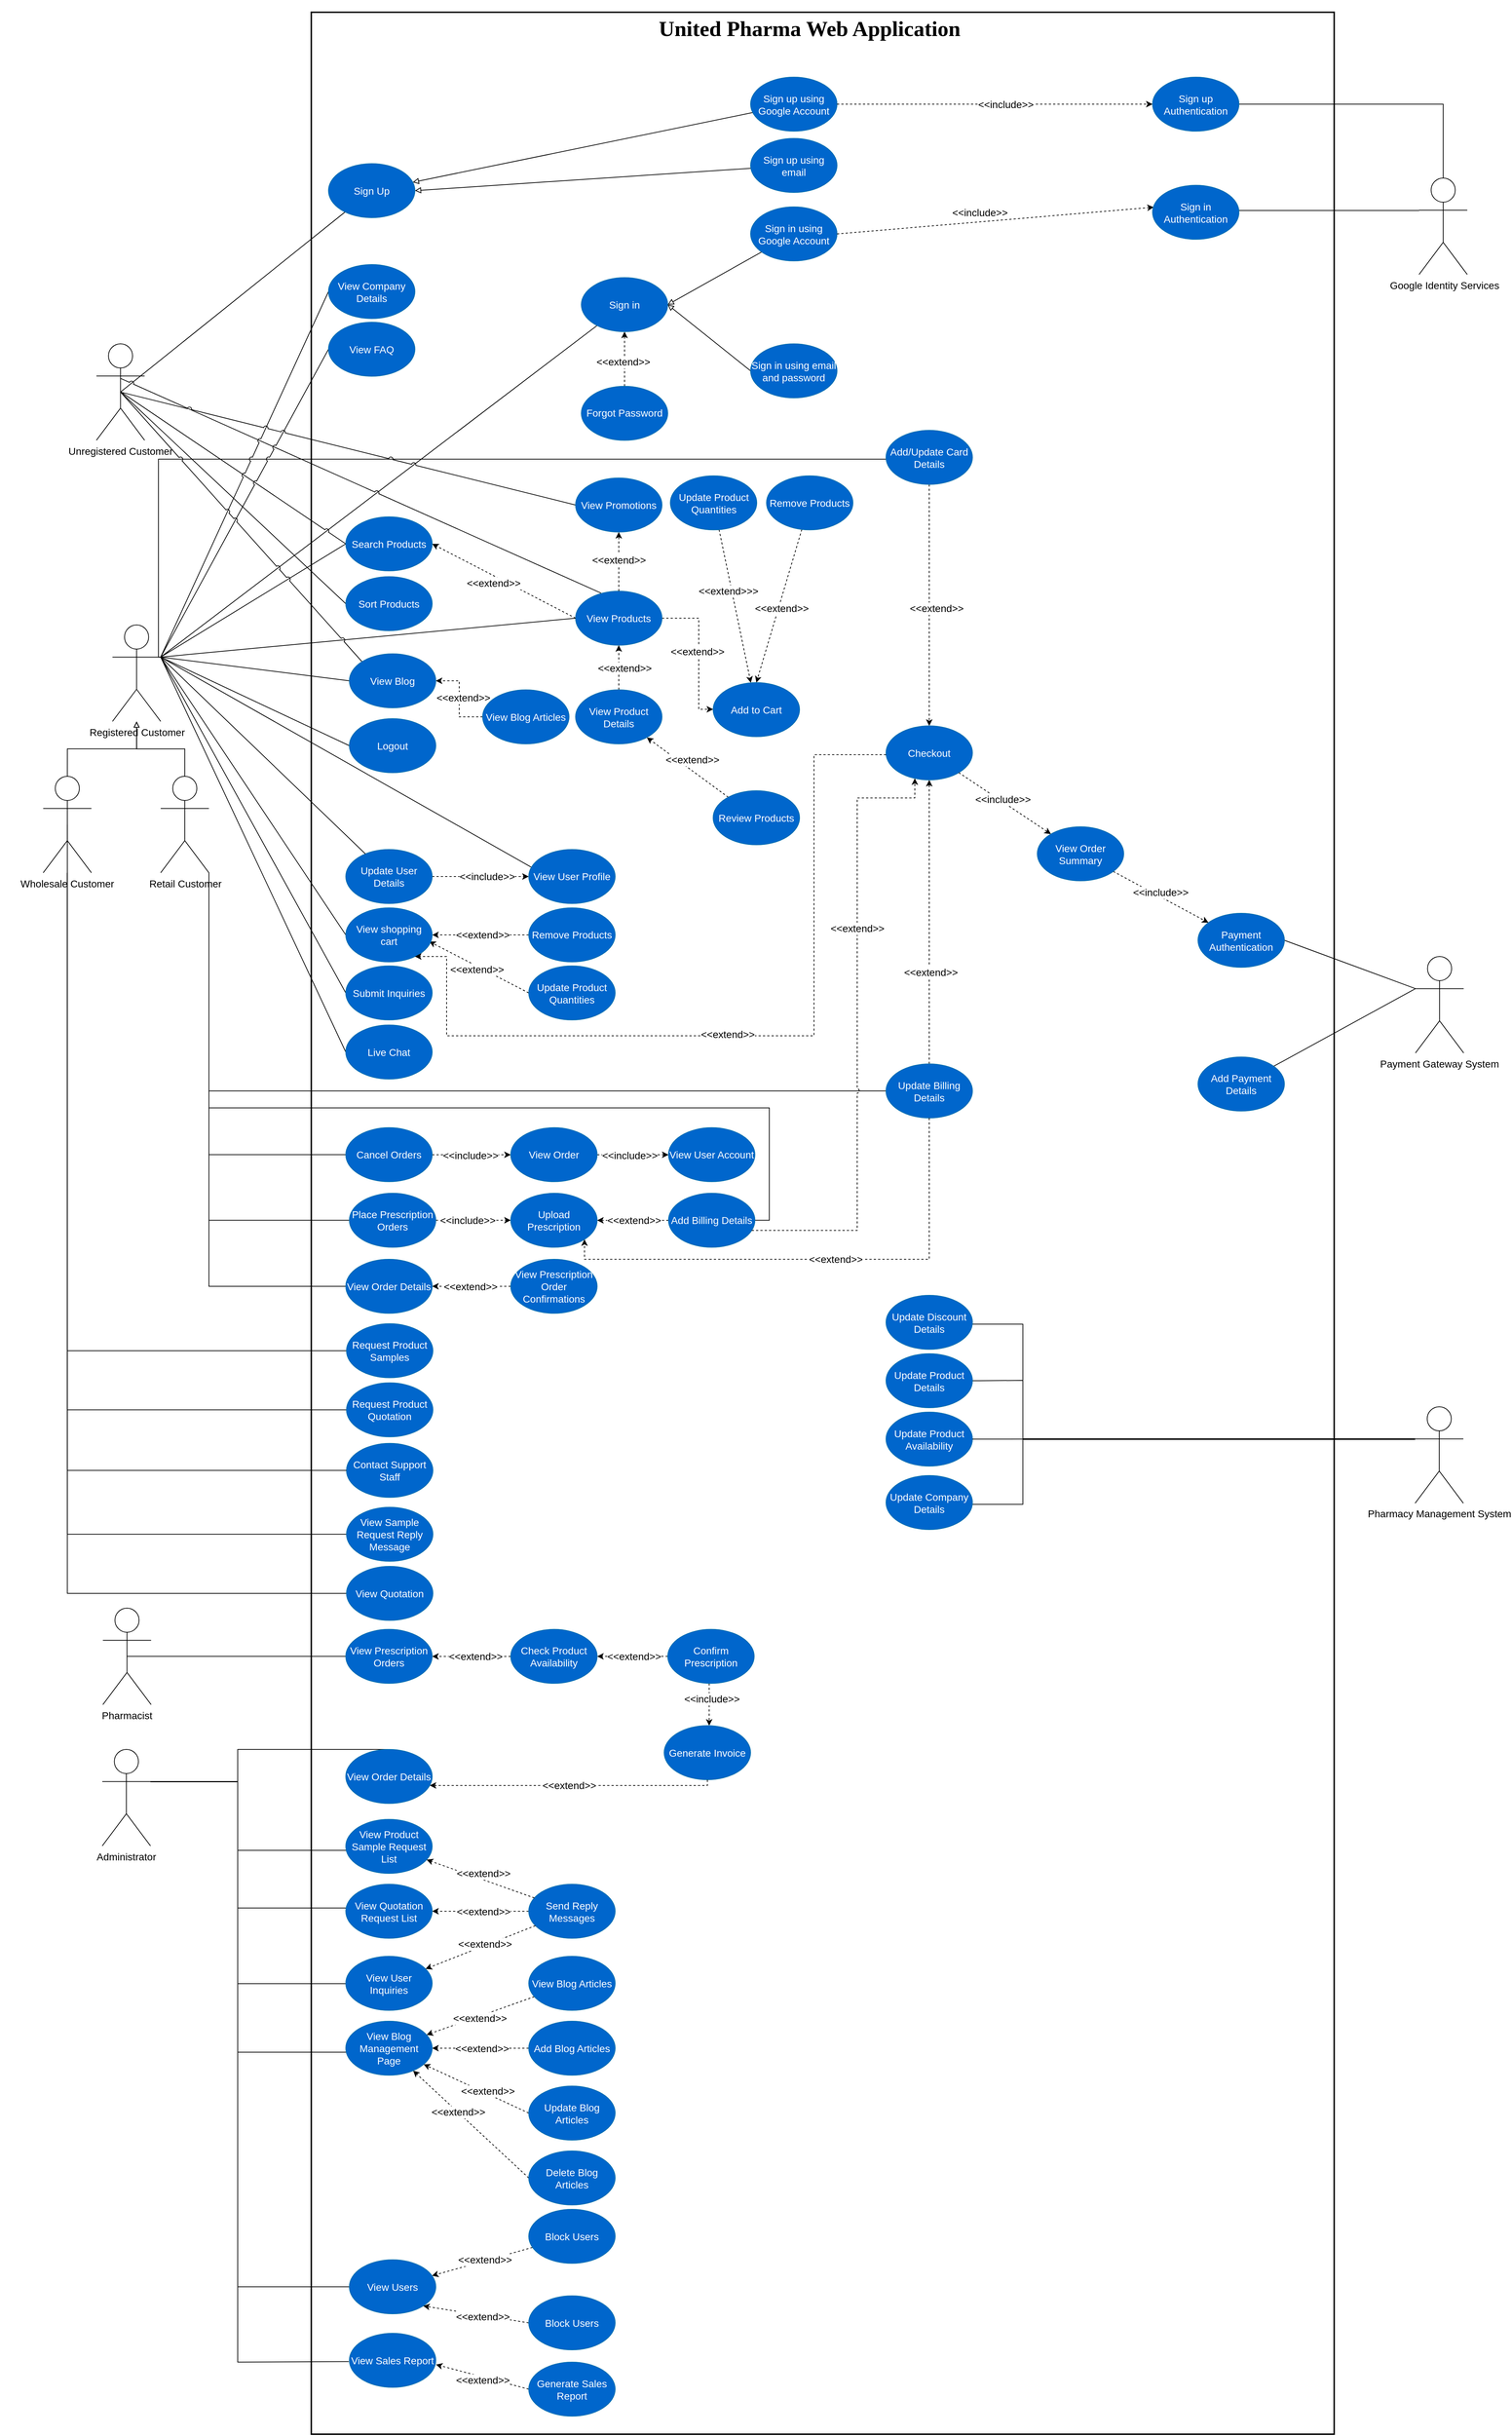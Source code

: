 <mxfile version="21.6.3" type="github">
  <diagram name="Page-1" id="nv0in6sxqN7r_D8xVUoy">
    <mxGraphModel dx="4168" dy="3605" grid="1" gridSize="10" guides="1" tooltips="1" connect="1" arrows="1" fold="1" page="1" pageScale="1" pageWidth="1654" pageHeight="2336" math="0" shadow="0">
      <root>
        <mxCell id="0" />
        <mxCell id="1" parent="0" />
        <mxCell id="N690Rj-D5nCbPYyqFjpt-191" value="" style="rounded=0;whiteSpace=wrap;html=1;direction=south;fontSize=14;strokeWidth=2;" parent="1" vertex="1">
          <mxGeometry x="392.15" y="-250" width="1420" height="3360" as="geometry" />
        </mxCell>
        <mxCell id="EH9wGpjO3HeuwXqVaA0w-18" value="&lt;h1 style=&quot;font-size: 30px;&quot;&gt;&lt;b style=&quot;font-size: 30px;&quot;&gt;United Pharma Web Application&lt;/b&gt;&lt;/h1&gt;" style="text;html=1;strokeColor=none;fillColor=none;align=center;verticalAlign=middle;whiteSpace=wrap;rounded=0;fontFamily=Verdana;fontSize=30;" parent="1" vertex="1">
          <mxGeometry x="374.08" y="-260" width="1420" height="63.92" as="geometry" />
        </mxCell>
        <mxCell id="EH9wGpjO3HeuwXqVaA0w-20" style="rounded=0;orthogonalLoop=1;jettySize=auto;html=1;strokeColor=default;endArrow=none;endFill=0;exitX=1;exitY=0.333;exitDx=0;exitDy=0;exitPerimeter=0;fontSize=14;" parent="1" source="EH9wGpjO3HeuwXqVaA0w-1" target="EH9wGpjO3HeuwXqVaA0w-19" edge="1">
          <mxGeometry relative="1" as="geometry" />
        </mxCell>
        <mxCell id="EH9wGpjO3HeuwXqVaA0w-23" style="rounded=0;orthogonalLoop=1;jettySize=auto;html=1;endArrow=none;endFill=0;fontSize=14;exitX=0.5;exitY=0.5;exitDx=0;exitDy=0;exitPerimeter=0;" parent="1" source="EH9wGpjO3HeuwXqVaA0w-15" target="EH9wGpjO3HeuwXqVaA0w-21" edge="1">
          <mxGeometry relative="1" as="geometry" />
        </mxCell>
        <mxCell id="EH9wGpjO3HeuwXqVaA0w-15" value="Unregistered Customer" style="shape=umlActor;verticalLabelPosition=bottom;verticalAlign=top;html=1;outlineConnect=0;fontSize=14;" parent="1" vertex="1">
          <mxGeometry x="93.85" y="210.0" width="66.924" height="133.844" as="geometry" />
        </mxCell>
        <mxCell id="N690Rj-D5nCbPYyqFjpt-19" style="rounded=0;orthogonalLoop=1;jettySize=auto;html=1;entryX=0.5;entryY=1;entryDx=0;entryDy=0;dashed=1;edgeStyle=orthogonalEdgeStyle;elbow=vertical;fontSize=14;" parent="1" source="N690Rj-D5nCbPYyqFjpt-18" target="EH9wGpjO3HeuwXqVaA0w-19" edge="1">
          <mxGeometry relative="1" as="geometry" />
        </mxCell>
        <mxCell id="N690Rj-D5nCbPYyqFjpt-20" value="&amp;lt;&amp;lt;extend&amp;gt;&amp;gt;" style="edgeLabel;html=1;align=center;verticalAlign=middle;resizable=0;points=[];fontSize=14;" parent="N690Rj-D5nCbPYyqFjpt-19" vertex="1" connectable="0">
          <mxGeometry x="-0.094" y="2" relative="1" as="geometry">
            <mxPoint as="offset" />
          </mxGeometry>
        </mxCell>
        <mxCell id="EH9wGpjO3HeuwXqVaA0w-19" value="Sign in" style="ellipse;whiteSpace=wrap;html=1;fillColor=#0066CC;strokeColor=#006EAF;fontColor=#ffffff;fontSize=14;" parent="1" vertex="1">
          <mxGeometry x="767" y="118.16" width="120" height="75" as="geometry" />
        </mxCell>
        <mxCell id="JkQ9rDPRQUJsjw-uOpco-4" value="" style="rounded=0;orthogonalLoop=1;jettySize=auto;html=1;endArrow=none;endFill=0;fontSize=14;startArrow=block;startFill=0;" parent="1" source="EH9wGpjO3HeuwXqVaA0w-21" target="JkQ9rDPRQUJsjw-uOpco-3" edge="1">
          <mxGeometry relative="1" as="geometry" />
        </mxCell>
        <mxCell id="JkQ9rDPRQUJsjw-uOpco-11" style="rounded=0;orthogonalLoop=1;jettySize=auto;html=1;endArrow=none;endFill=0;fontSize=14;startArrow=block;startFill=0;exitX=1;exitY=0.5;exitDx=0;exitDy=0;" parent="1" source="EH9wGpjO3HeuwXqVaA0w-21" target="JkQ9rDPRQUJsjw-uOpco-10" edge="1">
          <mxGeometry relative="1" as="geometry" />
        </mxCell>
        <mxCell id="EH9wGpjO3HeuwXqVaA0w-21" value="Sign Up" style="ellipse;whiteSpace=wrap;html=1;fillColor=#0066CC;strokeColor=#006EAF;fontColor=#ffffff;fontSize=14;" parent="1" vertex="1">
          <mxGeometry x="416" y="-40" width="120" height="75" as="geometry" />
        </mxCell>
        <mxCell id="N690Rj-D5nCbPYyqFjpt-7" style="rounded=0;orthogonalLoop=1;jettySize=auto;html=1;entryX=1;entryY=0.5;entryDx=0;entryDy=0;endArrow=block;endFill=0;jumpStyle=none;fontSize=14;" parent="1" source="N690Rj-D5nCbPYyqFjpt-1" target="EH9wGpjO3HeuwXqVaA0w-19" edge="1">
          <mxGeometry relative="1" as="geometry" />
        </mxCell>
        <mxCell id="N690Rj-D5nCbPYyqFjpt-1" value="Sign in using Google Account" style="ellipse;whiteSpace=wrap;html=1;fillColor=#0066CC;strokeColor=#006EAF;fontColor=#ffffff;fontSize=14;" parent="1" vertex="1">
          <mxGeometry x="1002" y="20" width="120" height="75" as="geometry" />
        </mxCell>
        <mxCell id="N690Rj-D5nCbPYyqFjpt-9" style="rounded=0;orthogonalLoop=1;jettySize=auto;html=1;exitX=0;exitY=0.5;exitDx=0;exitDy=0;entryX=1;entryY=0.5;entryDx=0;entryDy=0;endArrow=block;endFill=0;jumpStyle=none;fontSize=14;" parent="1" source="N690Rj-D5nCbPYyqFjpt-6" target="EH9wGpjO3HeuwXqVaA0w-19" edge="1">
          <mxGeometry relative="1" as="geometry" />
        </mxCell>
        <mxCell id="N690Rj-D5nCbPYyqFjpt-6" value="Sign in using email and password" style="ellipse;whiteSpace=wrap;html=1;fillColor=#0066CC;strokeColor=#006EAF;fontColor=#ffffff;fontSize=14;" parent="1" vertex="1">
          <mxGeometry x="1002" y="210" width="120" height="75" as="geometry" />
        </mxCell>
        <mxCell id="N690Rj-D5nCbPYyqFjpt-13" style="rounded=0;orthogonalLoop=1;jettySize=auto;html=1;entryX=0.014;entryY=0.406;entryDx=0;entryDy=0;endArrow=classic;endFill=1;fontSize=14;dashed=1;exitX=1;exitY=0.5;exitDx=0;exitDy=0;entryPerimeter=0;" parent="1" source="N690Rj-D5nCbPYyqFjpt-1" target="N690Rj-D5nCbPYyqFjpt-230" edge="1">
          <mxGeometry relative="1" as="geometry">
            <mxPoint x="1279" y="169" as="targetPoint" />
          </mxGeometry>
        </mxCell>
        <mxCell id="N690Rj-D5nCbPYyqFjpt-233" value="&amp;lt;&amp;lt;include&amp;gt;&amp;gt;" style="edgeLabel;html=1;align=center;verticalAlign=middle;resizable=0;points=[];fontSize=14;" parent="N690Rj-D5nCbPYyqFjpt-13" vertex="1" connectable="0">
          <mxGeometry x="0.222" y="3" relative="1" as="geometry">
            <mxPoint x="-71" y="-4" as="offset" />
          </mxGeometry>
        </mxCell>
        <mxCell id="N690Rj-D5nCbPYyqFjpt-18" value="Forgot Password" style="ellipse;whiteSpace=wrap;html=1;fillColor=#0066CC;strokeColor=#006EAF;fontColor=#ffffff;fontSize=14;" parent="1" vertex="1">
          <mxGeometry x="767" y="268.84" width="120" height="75" as="geometry" />
        </mxCell>
        <mxCell id="N690Rj-D5nCbPYyqFjpt-52" value="" style="rounded=0;orthogonalLoop=1;jettySize=auto;html=1;dashed=1;elbow=horizontal;fontSize=14;" parent="1" source="N690Rj-D5nCbPYyqFjpt-51" target="N690Rj-D5nCbPYyqFjpt-71" edge="1">
          <mxGeometry relative="1" as="geometry" />
        </mxCell>
        <mxCell id="N690Rj-D5nCbPYyqFjpt-53" value="&amp;lt;&amp;lt;extend&amp;gt;&amp;gt;" style="edgeLabel;html=1;align=center;verticalAlign=middle;resizable=0;points=[];fontSize=14;" parent="N690Rj-D5nCbPYyqFjpt-52" vertex="1" connectable="0">
          <mxGeometry x="0.367" y="-1" relative="1" as="geometry">
            <mxPoint x="27" y="5" as="offset" />
          </mxGeometry>
        </mxCell>
        <mxCell id="N690Rj-D5nCbPYyqFjpt-57" value="" style="rounded=0;orthogonalLoop=1;jettySize=auto;html=1;dashed=1;fontSize=14;edgeStyle=orthogonalEdgeStyle;" parent="1" source="N690Rj-D5nCbPYyqFjpt-41" target="N690Rj-D5nCbPYyqFjpt-56" edge="1">
          <mxGeometry relative="1" as="geometry">
            <Array as="points">
              <mxPoint x="930" y="591" />
              <mxPoint x="930" y="717" />
            </Array>
          </mxGeometry>
        </mxCell>
        <mxCell id="N690Rj-D5nCbPYyqFjpt-58" value="&amp;lt;&amp;lt;extend&amp;gt;&amp;gt;" style="edgeLabel;html=1;align=center;verticalAlign=middle;resizable=0;points=[];fontSize=14;" parent="N690Rj-D5nCbPYyqFjpt-57" vertex="1" connectable="0">
          <mxGeometry x="-0.014" y="-1" relative="1" as="geometry">
            <mxPoint x="-1" as="offset" />
          </mxGeometry>
        </mxCell>
        <mxCell id="N690Rj-D5nCbPYyqFjpt-95" style="rounded=0;orthogonalLoop=1;jettySize=auto;html=1;exitX=0;exitY=0.5;exitDx=0;exitDy=0;entryX=1;entryY=0.333;entryDx=0;entryDy=0;entryPerimeter=0;endArrow=none;endFill=0;fontSize=14;" parent="1" source="N690Rj-D5nCbPYyqFjpt-41" target="EH9wGpjO3HeuwXqVaA0w-1" edge="1">
          <mxGeometry relative="1" as="geometry" />
        </mxCell>
        <mxCell id="N690Rj-D5nCbPYyqFjpt-41" value="View Products" style="ellipse;whiteSpace=wrap;html=1;fillColor=#0066CC;strokeColor=#006EAF;fontColor=#ffffff;fontSize=14;" parent="1" vertex="1">
          <mxGeometry x="759" y="553.09" width="120" height="75" as="geometry" />
        </mxCell>
        <mxCell id="N690Rj-D5nCbPYyqFjpt-47" style="rounded=0;orthogonalLoop=1;jettySize=auto;html=1;exitX=0;exitY=0.5;exitDx=0;exitDy=0;entryX=1;entryY=0.5;entryDx=0;entryDy=0;dashed=1;fontSize=14;" parent="1" source="N690Rj-D5nCbPYyqFjpt-41" target="N690Rj-D5nCbPYyqFjpt-46" edge="1">
          <mxGeometry relative="1" as="geometry" />
        </mxCell>
        <mxCell id="N690Rj-D5nCbPYyqFjpt-48" value="&amp;lt;&amp;lt;extend&amp;gt;&amp;gt;" style="edgeLabel;html=1;align=center;verticalAlign=middle;resizable=0;points=[];fontSize=14;" parent="N690Rj-D5nCbPYyqFjpt-47" vertex="1" connectable="0">
          <mxGeometry x="-0.286" y="1" relative="1" as="geometry">
            <mxPoint x="-43" y="-13" as="offset" />
          </mxGeometry>
        </mxCell>
        <mxCell id="N690Rj-D5nCbPYyqFjpt-174" style="rounded=0;orthogonalLoop=1;jettySize=auto;html=1;exitX=0;exitY=0.5;exitDx=0;exitDy=0;endArrow=none;endFill=0;jumpStyle=arc;fontSize=14;" parent="1" source="N690Rj-D5nCbPYyqFjpt-46" edge="1">
          <mxGeometry relative="1" as="geometry">
            <mxPoint x="523.85" y="558.84" as="sourcePoint" />
            <mxPoint x="127.85" y="276.84" as="targetPoint" />
          </mxGeometry>
        </mxCell>
        <mxCell id="N690Rj-D5nCbPYyqFjpt-51" value="Review Products" style="ellipse;whiteSpace=wrap;html=1;fillColor=#0066CC;strokeColor=#006EAF;fontColor=#ffffff;fontSize=14;" parent="1" vertex="1">
          <mxGeometry x="950" y="830.0" width="120" height="75" as="geometry" />
        </mxCell>
        <mxCell id="N690Rj-D5nCbPYyqFjpt-63" value="" style="rounded=0;orthogonalLoop=1;jettySize=auto;html=1;dashed=1;elbow=vertical;fontSize=14;" parent="1" source="N690Rj-D5nCbPYyqFjpt-62" target="N690Rj-D5nCbPYyqFjpt-56" edge="1">
          <mxGeometry relative="1" as="geometry" />
        </mxCell>
        <mxCell id="N690Rj-D5nCbPYyqFjpt-99" value="&amp;lt;&amp;lt;extend&amp;gt;&amp;gt;&amp;gt;" style="edgeLabel;html=1;align=center;verticalAlign=middle;resizable=0;points=[];fontSize=14;" parent="N690Rj-D5nCbPYyqFjpt-63" vertex="1" connectable="0">
          <mxGeometry x="-0.212" y="-5" relative="1" as="geometry">
            <mxPoint as="offset" />
          </mxGeometry>
        </mxCell>
        <mxCell id="N690Rj-D5nCbPYyqFjpt-67" style="rounded=0;orthogonalLoop=1;jettySize=auto;html=1;dashed=1;entryX=0.5;entryY=0;entryDx=0;entryDy=0;fontSize=14;" parent="1" source="N690Rj-D5nCbPYyqFjpt-66" target="N690Rj-D5nCbPYyqFjpt-56" edge="1">
          <mxGeometry relative="1" as="geometry" />
        </mxCell>
        <mxCell id="N690Rj-D5nCbPYyqFjpt-147" value="&amp;lt;&amp;lt;extend&amp;gt;&amp;gt;" style="edgeLabel;html=1;align=center;verticalAlign=middle;resizable=0;points=[];fontSize=14;" parent="N690Rj-D5nCbPYyqFjpt-67" vertex="1" connectable="0">
          <mxGeometry x="0.021" y="5" relative="1" as="geometry">
            <mxPoint x="-1" as="offset" />
          </mxGeometry>
        </mxCell>
        <mxCell id="N690Rj-D5nCbPYyqFjpt-56" value="Add to Cart" style="ellipse;whiteSpace=wrap;html=1;fillColor=#0066CC;strokeColor=#006EAF;fontColor=#ffffff;fontSize=14;" parent="1" vertex="1">
          <mxGeometry x="950" y="680" width="120" height="75" as="geometry" />
        </mxCell>
        <mxCell id="N690Rj-D5nCbPYyqFjpt-82" value="" style="rounded=0;orthogonalLoop=1;jettySize=auto;html=1;dashed=1;elbow=vertical;fontSize=14;" parent="1" source="N690Rj-D5nCbPYyqFjpt-81" target="N690Rj-D5nCbPYyqFjpt-59" edge="1">
          <mxGeometry relative="1" as="geometry" />
        </mxCell>
        <mxCell id="N690Rj-D5nCbPYyqFjpt-83" value="&amp;lt;&amp;lt;extend&amp;gt;&amp;gt;" style="edgeLabel;html=1;align=center;verticalAlign=middle;resizable=0;points=[];fontSize=14;" parent="N690Rj-D5nCbPYyqFjpt-82" vertex="1" connectable="0">
          <mxGeometry x="-0.354" y="-2" relative="1" as="geometry">
            <mxPoint as="offset" />
          </mxGeometry>
        </mxCell>
        <mxCell id="N690Rj-D5nCbPYyqFjpt-124" value="" style="edgeStyle=elbowEdgeStyle;rounded=0;orthogonalLoop=1;jettySize=auto;html=1;endArrow=classic;endFill=1;dashed=1;elbow=horizontal;fontSize=14;" parent="1" source="N690Rj-D5nCbPYyqFjpt-123" target="N690Rj-D5nCbPYyqFjpt-59" edge="1">
          <mxGeometry relative="1" as="geometry">
            <mxPoint x="1249.67" y="405" as="sourcePoint" />
            <mxPoint x="1241" y="679" as="targetPoint" />
            <Array as="points">
              <mxPoint x="1250" y="540" />
            </Array>
          </mxGeometry>
        </mxCell>
        <mxCell id="N690Rj-D5nCbPYyqFjpt-125" value="&amp;lt;&amp;lt;extend&amp;gt;&amp;gt;" style="edgeLabel;html=1;align=center;verticalAlign=middle;resizable=0;points=[];fontSize=14;" parent="N690Rj-D5nCbPYyqFjpt-124" vertex="1" connectable="0">
          <mxGeometry x="-0.398" y="-3" relative="1" as="geometry">
            <mxPoint x="13" y="71" as="offset" />
          </mxGeometry>
        </mxCell>
        <mxCell id="N690Rj-D5nCbPYyqFjpt-59" value="Checkout" style="ellipse;whiteSpace=wrap;html=1;fillColor=#0066CC;strokeColor=#006EAF;fontColor=#ffffff;fontSize=14;" parent="1" vertex="1">
          <mxGeometry x="1190" y="740" width="120" height="75" as="geometry" />
        </mxCell>
        <mxCell id="N690Rj-D5nCbPYyqFjpt-62" value="Update Product Quantities" style="ellipse;whiteSpace=wrap;html=1;fillColor=#0066CC;strokeColor=#006EAF;fontColor=#ffffff;fontSize=14;" parent="1" vertex="1">
          <mxGeometry x="890.58" y="393.09" width="120" height="75" as="geometry" />
        </mxCell>
        <mxCell id="N690Rj-D5nCbPYyqFjpt-66" value="Remove Products" style="ellipse;whiteSpace=wrap;html=1;fillColor=#0066CC;strokeColor=#006EAF;fontColor=#ffffff;fontSize=14;" parent="1" vertex="1">
          <mxGeometry x="1024.08" y="393.09" width="120" height="75" as="geometry" />
        </mxCell>
        <mxCell id="N690Rj-D5nCbPYyqFjpt-72" value="" style="rounded=0;orthogonalLoop=1;jettySize=auto;html=1;dashed=1;fontSize=14;" parent="1" source="N690Rj-D5nCbPYyqFjpt-71" target="N690Rj-D5nCbPYyqFjpt-41" edge="1">
          <mxGeometry relative="1" as="geometry" />
        </mxCell>
        <mxCell id="N690Rj-D5nCbPYyqFjpt-73" value="&amp;lt;&amp;lt;extend&amp;gt;&amp;gt;" style="edgeLabel;html=1;align=center;verticalAlign=middle;resizable=0;points=[];fontSize=14;" parent="N690Rj-D5nCbPYyqFjpt-72" vertex="1" connectable="0">
          <mxGeometry x="-0.007" y="4" relative="1" as="geometry">
            <mxPoint x="12" as="offset" />
          </mxGeometry>
        </mxCell>
        <mxCell id="N690Rj-D5nCbPYyqFjpt-170" style="rounded=0;orthogonalLoop=1;jettySize=auto;html=1;jumpStyle=arc;endArrow=none;endFill=0;entryX=0.5;entryY=0.5;entryDx=0;entryDy=0;entryPerimeter=0;fontSize=14;exitX=0.295;exitY=0.036;exitDx=0;exitDy=0;exitPerimeter=0;" parent="1" source="N690Rj-D5nCbPYyqFjpt-41" edge="1">
          <mxGeometry relative="1" as="geometry">
            <mxPoint x="770.424" y="549.578" as="sourcePoint" />
            <mxPoint x="127.312" y="257.922" as="targetPoint" />
          </mxGeometry>
        </mxCell>
        <mxCell id="N690Rj-D5nCbPYyqFjpt-71" value="View Product Details" style="ellipse;whiteSpace=wrap;html=1;fillColor=#0066CC;strokeColor=#006EAF;fontColor=#ffffff;fontSize=14;" parent="1" vertex="1">
          <mxGeometry x="759" y="690" width="120" height="75" as="geometry" />
        </mxCell>
        <mxCell id="N690Rj-D5nCbPYyqFjpt-76" value="" style="group;fontSize=14;" parent="1" vertex="1" connectable="0">
          <mxGeometry x="-40" y="600.01" width="334.62" height="579.99" as="geometry" />
        </mxCell>
        <mxCell id="EH9wGpjO3HeuwXqVaA0w-1" value="Registered Customer" style="shape=umlActor;verticalLabelPosition=bottom;verticalAlign=top;html=1;outlineConnect=0;fontSize=14;" parent="N690Rj-D5nCbPYyqFjpt-76" vertex="1">
          <mxGeometry x="156.156" width="66.924" height="133.844" as="geometry" />
        </mxCell>
        <mxCell id="N690Rj-D5nCbPYyqFjpt-214" style="edgeStyle=elbowEdgeStyle;rounded=0;orthogonalLoop=1;jettySize=auto;html=1;exitX=0.5;exitY=0;exitDx=0;exitDy=0;exitPerimeter=0;endArrow=block;endFill=0;fontSize=14;" parent="N690Rj-D5nCbPYyqFjpt-76" source="EH9wGpjO3HeuwXqVaA0w-2" target="EH9wGpjO3HeuwXqVaA0w-1" edge="1">
          <mxGeometry relative="1" as="geometry" />
        </mxCell>
        <mxCell id="EH9wGpjO3HeuwXqVaA0w-2" value="Retail Customer" style="shape=umlActor;verticalLabelPosition=bottom;verticalAlign=top;html=1;outlineConnect=0;fontSize=14;" parent="N690Rj-D5nCbPYyqFjpt-76" vertex="1">
          <mxGeometry x="223.08" y="209.986" width="66.924" height="133.844" as="geometry" />
        </mxCell>
        <mxCell id="N690Rj-D5nCbPYyqFjpt-215" style="edgeStyle=orthogonalEdgeStyle;rounded=0;orthogonalLoop=1;jettySize=auto;html=1;exitX=0.5;exitY=0;exitDx=0;exitDy=0;exitPerimeter=0;endArrow=block;endFill=0;fontSize=14;" parent="N690Rj-D5nCbPYyqFjpt-76" source="EH9wGpjO3HeuwXqVaA0w-6" target="EH9wGpjO3HeuwXqVaA0w-1" edge="1">
          <mxGeometry relative="1" as="geometry" />
        </mxCell>
        <mxCell id="EH9wGpjO3HeuwXqVaA0w-6" value="Wholesale Customer" style="shape=umlActor;verticalLabelPosition=bottom;verticalAlign=top;html=1;outlineConnect=0;fontSize=14;" parent="N690Rj-D5nCbPYyqFjpt-76" vertex="1">
          <mxGeometry x="59.996" y="209.986" width="66.924" height="133.844" as="geometry" />
        </mxCell>
        <mxCell id="N690Rj-D5nCbPYyqFjpt-107" style="edgeStyle=orthogonalEdgeStyle;rounded=0;orthogonalLoop=1;jettySize=auto;html=1;exitX=0;exitY=0.5;exitDx=0;exitDy=0;entryX=1;entryY=1;entryDx=0;entryDy=0;entryPerimeter=0;endArrow=none;endFill=0;fontSize=14;" parent="1" source="N690Rj-D5nCbPYyqFjpt-81" target="EH9wGpjO3HeuwXqVaA0w-2" edge="1">
          <mxGeometry relative="1" as="geometry" />
        </mxCell>
        <mxCell id="N690Rj-D5nCbPYyqFjpt-81" value="Update Billing Details" style="ellipse;whiteSpace=wrap;html=1;fillColor=#0066CC;strokeColor=#006EAF;fontColor=#ffffff;fontSize=14;" parent="1" vertex="1">
          <mxGeometry x="1190" y="1209" width="120" height="75" as="geometry" />
        </mxCell>
        <mxCell id="N690Rj-D5nCbPYyqFjpt-103" style="rounded=0;orthogonalLoop=1;jettySize=auto;html=1;exitX=1;exitY=0.333;exitDx=0;exitDy=0;exitPerimeter=0;endArrow=none;endFill=0;fontSize=14;jumpStyle=arc;entryX=0;entryY=0.5;entryDx=0;entryDy=0;" parent="1" source="EH9wGpjO3HeuwXqVaA0w-1" target="N690Rj-D5nCbPYyqFjpt-46" edge="1">
          <mxGeometry relative="1" as="geometry" />
        </mxCell>
        <mxCell id="N690Rj-D5nCbPYyqFjpt-127" value="" style="rounded=0;orthogonalLoop=1;jettySize=auto;html=1;dashed=1;elbow=horizontal;fontSize=14;" parent="1" source="N690Rj-D5nCbPYyqFjpt-87" target="N690Rj-D5nCbPYyqFjpt-126" edge="1">
          <mxGeometry relative="1" as="geometry">
            <mxPoint x="1610" y="847.5" as="sourcePoint" />
          </mxGeometry>
        </mxCell>
        <mxCell id="JkQ9rDPRQUJsjw-uOpco-21" value="&lt;font style=&quot;font-size: 14px;&quot;&gt;&amp;lt;&amp;lt;include&amp;gt;&amp;gt;&lt;/font&gt;" style="edgeLabel;html=1;align=center;verticalAlign=middle;resizable=0;points=[];fontSize=14;" parent="N690Rj-D5nCbPYyqFjpt-127" vertex="1" connectable="0">
          <mxGeometry x="0.253" y="4" relative="1" as="geometry">
            <mxPoint x="-19" y="-12" as="offset" />
          </mxGeometry>
        </mxCell>
        <mxCell id="JkQ9rDPRQUJsjw-uOpco-31" style="rounded=0;orthogonalLoop=1;jettySize=auto;html=1;endArrow=none;endFill=0;edgeStyle=orthogonalEdgeStyle;entryX=1;entryY=0.333;entryDx=0;entryDy=0;entryPerimeter=0;fontSize=14;" parent="1" source="N690Rj-D5nCbPYyqFjpt-123" target="EH9wGpjO3HeuwXqVaA0w-1" edge="1">
          <mxGeometry relative="1" as="geometry">
            <mxPoint x="190" y="650" as="targetPoint" />
            <Array as="points">
              <mxPoint x="180" y="370" />
              <mxPoint x="180" y="645" />
            </Array>
          </mxGeometry>
        </mxCell>
        <mxCell id="N690Rj-D5nCbPYyqFjpt-123" value="Add/Update Card Details" style="ellipse;whiteSpace=wrap;html=1;fillColor=#0066CC;strokeColor=#006EAF;fontColor=#ffffff;fontSize=14;" parent="1" vertex="1">
          <mxGeometry x="1190" y="330" width="120" height="75" as="geometry" />
        </mxCell>
        <mxCell id="N690Rj-D5nCbPYyqFjpt-133" style="rounded=0;orthogonalLoop=1;jettySize=auto;html=1;exitX=1;exitY=0.5;exitDx=0;exitDy=0;entryX=0;entryY=0.333;entryDx=0;entryDy=0;entryPerimeter=0;endArrow=none;endFill=0;fontSize=14;" parent="1" source="N690Rj-D5nCbPYyqFjpt-126" target="N690Rj-D5nCbPYyqFjpt-132" edge="1">
          <mxGeometry relative="1" as="geometry" />
        </mxCell>
        <mxCell id="N690Rj-D5nCbPYyqFjpt-126" value="Payment Authentication" style="ellipse;whiteSpace=wrap;html=1;fillColor=#0066CC;strokeColor=#006EAF;fontColor=#ffffff;fontSize=14;" parent="1" vertex="1">
          <mxGeometry x="1623.08" y="1000" width="120" height="75" as="geometry" />
        </mxCell>
        <mxCell id="N690Rj-D5nCbPYyqFjpt-139" style="rounded=0;orthogonalLoop=1;jettySize=auto;html=1;exitX=0;exitY=0.333;exitDx=0;exitDy=0;exitPerimeter=0;endArrow=none;endFill=0;jumpStyle=arc;fontSize=14;" parent="1" source="N690Rj-D5nCbPYyqFjpt-132" target="N690Rj-D5nCbPYyqFjpt-138" edge="1">
          <mxGeometry relative="1" as="geometry" />
        </mxCell>
        <mxCell id="N690Rj-D5nCbPYyqFjpt-132" value="Payment Gateway System" style="shape=umlActor;verticalLabelPosition=bottom;verticalAlign=top;html=1;outlineConnect=0;fontSize=14;" parent="1" vertex="1">
          <mxGeometry x="1925" y="1059.996" width="66.924" height="133.844" as="geometry" />
        </mxCell>
        <mxCell id="N690Rj-D5nCbPYyqFjpt-134" style="edgeStyle=elbowEdgeStyle;rounded=0;orthogonalLoop=1;jettySize=auto;html=1;exitX=0.5;exitY=0.5;exitDx=0;exitDy=0;exitPerimeter=0;fontSize=14;" parent="1" source="N690Rj-D5nCbPYyqFjpt-132" target="N690Rj-D5nCbPYyqFjpt-132" edge="1">
          <mxGeometry relative="1" as="geometry" />
        </mxCell>
        <mxCell id="N690Rj-D5nCbPYyqFjpt-138" value="Add Payment Details" style="ellipse;whiteSpace=wrap;html=1;fillColor=#0066CC;strokeColor=#006EAF;fontColor=#ffffff;fontSize=14;" parent="1" vertex="1">
          <mxGeometry x="1623.08" y="1199.42" width="120" height="75" as="geometry" />
        </mxCell>
        <mxCell id="N690Rj-D5nCbPYyqFjpt-154" style="rounded=0;orthogonalLoop=1;jettySize=auto;html=1;exitX=1;exitY=0.5;exitDx=0;exitDy=0;entryX=0;entryY=0.5;entryDx=0;entryDy=0;dashed=1;fontSize=14;" parent="1" source="N690Rj-D5nCbPYyqFjpt-149" target="N690Rj-D5nCbPYyqFjpt-153" edge="1">
          <mxGeometry relative="1" as="geometry" />
        </mxCell>
        <mxCell id="N690Rj-D5nCbPYyqFjpt-157" value="&amp;lt;&amp;lt;include&amp;gt;&amp;gt;" style="edgeLabel;html=1;align=center;verticalAlign=middle;resizable=0;points=[];fontSize=14;" parent="N690Rj-D5nCbPYyqFjpt-154" vertex="1" connectable="0">
          <mxGeometry x="-0.048" y="3" relative="1" as="geometry">
            <mxPoint x="12" y="3" as="offset" />
          </mxGeometry>
        </mxCell>
        <mxCell id="N690Rj-D5nCbPYyqFjpt-149" value="Update User Details" style="ellipse;whiteSpace=wrap;html=1;fillColor=#0066CC;strokeColor=#006EAF;fontColor=#ffffff;fontSize=14;" parent="1" vertex="1">
          <mxGeometry x="440" y="911.51" width="120" height="75" as="geometry" />
        </mxCell>
        <mxCell id="N690Rj-D5nCbPYyqFjpt-151" style="rounded=0;orthogonalLoop=1;jettySize=auto;html=1;exitX=1;exitY=0.333;exitDx=0;exitDy=0;exitPerimeter=0;endArrow=none;endFill=0;fontSize=14;jumpStyle=arc;" parent="1" source="EH9wGpjO3HeuwXqVaA0w-1" target="N690Rj-D5nCbPYyqFjpt-149" edge="1">
          <mxGeometry relative="1" as="geometry" />
        </mxCell>
        <mxCell id="N690Rj-D5nCbPYyqFjpt-158" style="rounded=0;orthogonalLoop=1;jettySize=auto;html=1;exitX=0.053;exitY=0.349;exitDx=0;exitDy=0;entryX=1;entryY=0.333;entryDx=0;entryDy=0;entryPerimeter=0;endArrow=none;endFill=0;fontSize=14;jumpStyle=arc;exitPerimeter=0;" parent="1" source="N690Rj-D5nCbPYyqFjpt-153" target="EH9wGpjO3HeuwXqVaA0w-1" edge="1">
          <mxGeometry relative="1" as="geometry">
            <mxPoint x="190" y="650" as="targetPoint" />
          </mxGeometry>
        </mxCell>
        <mxCell id="N690Rj-D5nCbPYyqFjpt-153" value="View User Profile" style="ellipse;whiteSpace=wrap;html=1;fillColor=#0066CC;strokeColor=#006EAF;fontColor=#ffffff;fontSize=14;" parent="1" vertex="1">
          <mxGeometry x="694" y="911.51" width="120" height="75" as="geometry" />
        </mxCell>
        <mxCell id="N690Rj-D5nCbPYyqFjpt-160" style="rounded=0;orthogonalLoop=1;jettySize=auto;html=1;exitX=0;exitY=0.5;exitDx=0;exitDy=0;endArrow=none;endFill=0;entryX=1;entryY=0.333;entryDx=0;entryDy=0;entryPerimeter=0;fontSize=14;jumpStyle=arc;" parent="1" source="N690Rj-D5nCbPYyqFjpt-159" target="EH9wGpjO3HeuwXqVaA0w-1" edge="1">
          <mxGeometry relative="1" as="geometry">
            <mxPoint x="180.0" y="640" as="targetPoint" />
          </mxGeometry>
        </mxCell>
        <mxCell id="irCOdx8K2Tsl2KyiI5BL-19" value="" style="rounded=0;orthogonalLoop=1;jettySize=auto;html=1;dashed=1;fontSize=14;" edge="1" parent="1" source="irCOdx8K2Tsl2KyiI5BL-18" target="N690Rj-D5nCbPYyqFjpt-159">
          <mxGeometry relative="1" as="geometry" />
        </mxCell>
        <mxCell id="irCOdx8K2Tsl2KyiI5BL-22" value="&lt;font style=&quot;font-size: 14px;&quot;&gt;&amp;lt;&amp;lt;extend&amp;gt;&amp;gt;&lt;/font&gt;" style="edgeLabel;html=1;align=center;verticalAlign=middle;resizable=0;points=[];fontSize=14;" vertex="1" connectable="0" parent="irCOdx8K2Tsl2KyiI5BL-19">
          <mxGeometry x="0.286" y="-5" relative="1" as="geometry">
            <mxPoint x="22" y="5" as="offset" />
          </mxGeometry>
        </mxCell>
        <mxCell id="irCOdx8K2Tsl2KyiI5BL-21" style="rounded=0;orthogonalLoop=1;jettySize=auto;html=1;exitX=0;exitY=0.5;exitDx=0;exitDy=0;dashed=1;entryX=0.966;entryY=0.622;entryDx=0;entryDy=0;entryPerimeter=0;fontSize=14;" edge="1" parent="1" source="irCOdx8K2Tsl2KyiI5BL-20" target="N690Rj-D5nCbPYyqFjpt-159">
          <mxGeometry relative="1" as="geometry" />
        </mxCell>
        <mxCell id="irCOdx8K2Tsl2KyiI5BL-25" value="&lt;font style=&quot;font-size: 14px;&quot;&gt;&amp;lt;&amp;lt;extend&amp;gt;&amp;gt;&lt;/font&gt;" style="edgeLabel;html=1;align=center;verticalAlign=middle;resizable=0;points=[];fontSize=14;" vertex="1" connectable="0" parent="irCOdx8K2Tsl2KyiI5BL-21">
          <mxGeometry x="0.025" y="4" relative="1" as="geometry">
            <mxPoint as="offset" />
          </mxGeometry>
        </mxCell>
        <mxCell id="N690Rj-D5nCbPYyqFjpt-159" value="View shopping cart" style="ellipse;whiteSpace=wrap;html=1;fillColor=#0066CC;strokeColor=#006EAF;fontColor=#ffffff;fontSize=14;" parent="1" vertex="1">
          <mxGeometry x="440" y="992.51" width="120" height="75" as="geometry" />
        </mxCell>
        <mxCell id="N690Rj-D5nCbPYyqFjpt-163" style="rounded=0;orthogonalLoop=1;jettySize=auto;html=1;exitX=0;exitY=0.5;exitDx=0;exitDy=0;entryX=1;entryY=1;entryDx=0;entryDy=0;entryPerimeter=0;edgeStyle=orthogonalEdgeStyle;endArrow=none;endFill=0;fontSize=14;" parent="1" source="N690Rj-D5nCbPYyqFjpt-162" target="EH9wGpjO3HeuwXqVaA0w-2" edge="1">
          <mxGeometry relative="1" as="geometry" />
        </mxCell>
        <mxCell id="N690Rj-D5nCbPYyqFjpt-165" value="" style="edgeStyle=elbowEdgeStyle;rounded=0;orthogonalLoop=1;jettySize=auto;html=1;dashed=1;elbow=vertical;fontSize=14;" parent="1" source="N690Rj-D5nCbPYyqFjpt-162" target="N690Rj-D5nCbPYyqFjpt-164" edge="1">
          <mxGeometry relative="1" as="geometry" />
        </mxCell>
        <mxCell id="N690Rj-D5nCbPYyqFjpt-166" value="&amp;lt;&amp;lt;include&amp;gt;&amp;gt;" style="edgeLabel;html=1;align=center;verticalAlign=middle;resizable=0;points=[];fontSize=14;" parent="N690Rj-D5nCbPYyqFjpt-165" vertex="1" connectable="0">
          <mxGeometry x="-0.307" y="-7" relative="1" as="geometry">
            <mxPoint x="15" y="-6" as="offset" />
          </mxGeometry>
        </mxCell>
        <mxCell id="N690Rj-D5nCbPYyqFjpt-162" value="Cancel Orders" style="ellipse;whiteSpace=wrap;html=1;fillColor=#0066CC;strokeColor=#006EAF;fontColor=#ffffff;fontSize=14;" parent="1" vertex="1">
          <mxGeometry x="440" y="1297.42" width="120" height="75" as="geometry" />
        </mxCell>
        <mxCell id="N690Rj-D5nCbPYyqFjpt-168" value="" style="edgeStyle=elbowEdgeStyle;rounded=0;orthogonalLoop=1;jettySize=auto;html=1;dashed=1;elbow=vertical;fontSize=14;" parent="1" source="N690Rj-D5nCbPYyqFjpt-164" target="N690Rj-D5nCbPYyqFjpt-167" edge="1">
          <mxGeometry relative="1" as="geometry" />
        </mxCell>
        <mxCell id="N690Rj-D5nCbPYyqFjpt-169" value="&amp;lt;&amp;lt;include&amp;gt;&amp;gt;" style="edgeLabel;html=1;align=center;verticalAlign=middle;resizable=0;points=[];fontSize=14;" parent="N690Rj-D5nCbPYyqFjpt-168" vertex="1" connectable="0">
          <mxGeometry x="0.329" y="-3" relative="1" as="geometry">
            <mxPoint x="-21" y="-2" as="offset" />
          </mxGeometry>
        </mxCell>
        <mxCell id="N690Rj-D5nCbPYyqFjpt-164" value="View Order" style="ellipse;whiteSpace=wrap;html=1;fillColor=#0066CC;strokeColor=#006EAF;fontColor=#ffffff;fontSize=14;" parent="1" vertex="1">
          <mxGeometry x="669" y="1297.42" width="120" height="75" as="geometry" />
        </mxCell>
        <mxCell id="N690Rj-D5nCbPYyqFjpt-167" value="View User Account" style="ellipse;whiteSpace=wrap;html=1;fillColor=#0066CC;strokeColor=#006EAF;fontColor=#ffffff;fontSize=14;" parent="1" vertex="1">
          <mxGeometry x="888" y="1297.42" width="120" height="75" as="geometry" />
        </mxCell>
        <mxCell id="N690Rj-D5nCbPYyqFjpt-178" value="" style="edgeStyle=elbowEdgeStyle;rounded=0;orthogonalLoop=1;jettySize=auto;html=1;dashed=1;fontSize=14;" parent="1" source="N690Rj-D5nCbPYyqFjpt-176" target="N690Rj-D5nCbPYyqFjpt-177" edge="1">
          <mxGeometry relative="1" as="geometry" />
        </mxCell>
        <mxCell id="N690Rj-D5nCbPYyqFjpt-185" value="&amp;lt;&amp;lt;include&amp;gt;&amp;gt;" style="edgeLabel;html=1;align=center;verticalAlign=middle;resizable=0;points=[];fontSize=14;" parent="N690Rj-D5nCbPYyqFjpt-178" vertex="1" connectable="0">
          <mxGeometry x="-0.267" y="4" relative="1" as="geometry">
            <mxPoint x="6" y="4" as="offset" />
          </mxGeometry>
        </mxCell>
        <mxCell id="N690Rj-D5nCbPYyqFjpt-183" style="edgeStyle=elbowEdgeStyle;rounded=0;orthogonalLoop=1;jettySize=auto;html=1;exitX=0;exitY=0.5;exitDx=0;exitDy=0;entryX=1;entryY=1;entryDx=0;entryDy=0;entryPerimeter=0;endArrow=none;endFill=0;fontSize=14;" parent="1" source="N690Rj-D5nCbPYyqFjpt-176" target="EH9wGpjO3HeuwXqVaA0w-2" edge="1">
          <mxGeometry relative="1" as="geometry">
            <Array as="points">
              <mxPoint x="250" y="1170" />
            </Array>
          </mxGeometry>
        </mxCell>
        <mxCell id="N690Rj-D5nCbPYyqFjpt-176" value="Place Prescription Orders" style="ellipse;whiteSpace=wrap;html=1;fillColor=#0066CC;strokeColor=#006EAF;fontColor=#ffffff;fontSize=14;" parent="1" vertex="1">
          <mxGeometry x="445" y="1388.42" width="120" height="75" as="geometry" />
        </mxCell>
        <mxCell id="N690Rj-D5nCbPYyqFjpt-180" value="" style="edgeStyle=elbowEdgeStyle;rounded=0;orthogonalLoop=1;jettySize=auto;html=1;dashed=1;elbow=vertical;fontSize=14;" parent="1" source="N690Rj-D5nCbPYyqFjpt-179" target="N690Rj-D5nCbPYyqFjpt-177" edge="1">
          <mxGeometry relative="1" as="geometry" />
        </mxCell>
        <mxCell id="N690Rj-D5nCbPYyqFjpt-184" value="&amp;lt;&amp;lt;extend&amp;gt;&amp;gt;" style="edgeLabel;html=1;align=center;verticalAlign=middle;resizable=0;points=[];fontSize=14;" parent="N690Rj-D5nCbPYyqFjpt-180" vertex="1" connectable="0">
          <mxGeometry x="-0.305" y="-5" relative="1" as="geometry">
            <mxPoint x="-14" y="5" as="offset" />
          </mxGeometry>
        </mxCell>
        <mxCell id="N690Rj-D5nCbPYyqFjpt-177" value="Upload Prescription" style="ellipse;whiteSpace=wrap;html=1;fillColor=#0066CC;strokeColor=#006EAF;fontColor=#ffffff;fontSize=14;" parent="1" vertex="1">
          <mxGeometry x="669" y="1388.42" width="120" height="75" as="geometry" />
        </mxCell>
        <mxCell id="irCOdx8K2Tsl2KyiI5BL-11" style="edgeStyle=orthogonalEdgeStyle;rounded=0;orthogonalLoop=1;jettySize=auto;html=1;entryX=1;entryY=1;entryDx=0;entryDy=0;entryPerimeter=0;endArrow=none;endFill=0;fontSize=14;" edge="1" parent="1" source="N690Rj-D5nCbPYyqFjpt-179" target="EH9wGpjO3HeuwXqVaA0w-2">
          <mxGeometry relative="1" as="geometry">
            <Array as="points">
              <mxPoint x="1028" y="1426" />
              <mxPoint x="1028" y="1270" />
              <mxPoint x="250" y="1270" />
            </Array>
          </mxGeometry>
        </mxCell>
        <mxCell id="N690Rj-D5nCbPYyqFjpt-179" value="Add Billing Details" style="ellipse;whiteSpace=wrap;html=1;fillColor=#0066CC;strokeColor=#006EAF;fontColor=#ffffff;fontSize=14;" parent="1" vertex="1">
          <mxGeometry x="888" y="1388.42" width="120" height="75" as="geometry" />
        </mxCell>
        <mxCell id="N690Rj-D5nCbPYyqFjpt-199" style="edgeStyle=elbowEdgeStyle;rounded=0;orthogonalLoop=1;jettySize=auto;html=1;exitX=0.5;exitY=0.5;exitDx=0;exitDy=0;exitPerimeter=0;fontSize=14;endArrow=none;endFill=0;" parent="1" source="N690Rj-D5nCbPYyqFjpt-193" target="N690Rj-D5nCbPYyqFjpt-194" edge="1">
          <mxGeometry relative="1" as="geometry" />
        </mxCell>
        <mxCell id="N690Rj-D5nCbPYyqFjpt-196" value="" style="edgeStyle=elbowEdgeStyle;rounded=0;orthogonalLoop=1;jettySize=auto;html=1;dashed=1;elbow=vertical;fontSize=14;" parent="1" source="N690Rj-D5nCbPYyqFjpt-195" target="N690Rj-D5nCbPYyqFjpt-194" edge="1">
          <mxGeometry relative="1" as="geometry" />
        </mxCell>
        <mxCell id="N690Rj-D5nCbPYyqFjpt-200" value="&lt;font style=&quot;font-size: 14px;&quot;&gt;&amp;lt;&amp;lt;extend&amp;gt;&amp;gt;&lt;/font&gt;" style="edgeLabel;html=1;align=center;verticalAlign=middle;resizable=0;points=[];fontSize=14;" parent="N690Rj-D5nCbPYyqFjpt-196" vertex="1" connectable="0">
          <mxGeometry x="-0.264" y="-4" relative="1" as="geometry">
            <mxPoint x="-9" y="4" as="offset" />
          </mxGeometry>
        </mxCell>
        <mxCell id="N690Rj-D5nCbPYyqFjpt-221" value="" style="edgeStyle=elbowEdgeStyle;rounded=0;orthogonalLoop=1;jettySize=auto;html=1;dashed=1;elbow=horizontal;fontSize=14;" parent="1" source="N690Rj-D5nCbPYyqFjpt-197" target="N690Rj-D5nCbPYyqFjpt-220" edge="1">
          <mxGeometry relative="1" as="geometry" />
        </mxCell>
        <mxCell id="N690Rj-D5nCbPYyqFjpt-222" value="&lt;font style=&quot;font-size: 14px;&quot;&gt;&amp;lt;&amp;lt;include&amp;gt;&amp;gt;&lt;/font&gt;" style="edgeLabel;html=1;align=center;verticalAlign=middle;resizable=0;points=[];fontSize=14;" parent="N690Rj-D5nCbPYyqFjpt-221" vertex="1" connectable="0">
          <mxGeometry x="-0.283" y="3" relative="1" as="geometry">
            <mxPoint as="offset" />
          </mxGeometry>
        </mxCell>
        <mxCell id="N690Rj-D5nCbPYyqFjpt-194" value="View Prescription Orders" style="ellipse;whiteSpace=wrap;html=1;fillColor=#0066CC;strokeColor=#006EAF;fontColor=#ffffff;fontSize=14;" parent="1" vertex="1">
          <mxGeometry x="440" y="1993.42" width="120" height="75" as="geometry" />
        </mxCell>
        <mxCell id="N690Rj-D5nCbPYyqFjpt-198" value="" style="edgeStyle=elbowEdgeStyle;rounded=0;orthogonalLoop=1;jettySize=auto;html=1;dashed=1;fontSize=14;" parent="1" source="N690Rj-D5nCbPYyqFjpt-197" target="N690Rj-D5nCbPYyqFjpt-195" edge="1">
          <mxGeometry relative="1" as="geometry" />
        </mxCell>
        <mxCell id="N690Rj-D5nCbPYyqFjpt-201" value="&amp;lt;&amp;lt;extend&amp;gt;&amp;gt;" style="edgeLabel;html=1;align=center;verticalAlign=middle;resizable=0;points=[];fontSize=14;" parent="N690Rj-D5nCbPYyqFjpt-198" vertex="1" connectable="0">
          <mxGeometry x="-0.203" y="-1" relative="1" as="geometry">
            <mxPoint x="-8" y="1" as="offset" />
          </mxGeometry>
        </mxCell>
        <mxCell id="N690Rj-D5nCbPYyqFjpt-195" value="Check Product Availability" style="ellipse;whiteSpace=wrap;html=1;fillColor=#0066CC;strokeColor=#006EAF;fontColor=#ffffff;fontSize=14;" parent="1" vertex="1">
          <mxGeometry x="669" y="1993.42" width="120" height="75" as="geometry" />
        </mxCell>
        <mxCell id="N690Rj-D5nCbPYyqFjpt-197" value="Confirm Prescription" style="ellipse;whiteSpace=wrap;html=1;fillColor=#0066CC;strokeColor=#006EAF;fontColor=#ffffff;fontSize=14;" parent="1" vertex="1">
          <mxGeometry x="887" y="1993.42" width="120" height="75" as="geometry" />
        </mxCell>
        <mxCell id="N690Rj-D5nCbPYyqFjpt-204" style="edgeStyle=elbowEdgeStyle;rounded=0;orthogonalLoop=1;jettySize=auto;html=1;exitX=0;exitY=0.5;exitDx=0;exitDy=0;entryX=1;entryY=1;entryDx=0;entryDy=0;entryPerimeter=0;endArrow=none;endFill=0;fontSize=14;" parent="1" source="N690Rj-D5nCbPYyqFjpt-202" target="EH9wGpjO3HeuwXqVaA0w-2" edge="1">
          <mxGeometry relative="1" as="geometry">
            <mxPoint x="280" y="950" as="targetPoint" />
            <Array as="points">
              <mxPoint x="250" y="1240" />
            </Array>
          </mxGeometry>
        </mxCell>
        <mxCell id="irCOdx8K2Tsl2KyiI5BL-32" style="edgeStyle=orthogonalEdgeStyle;rounded=0;orthogonalLoop=1;jettySize=auto;html=1;entryX=1;entryY=0.5;entryDx=0;entryDy=0;dashed=1;fontSize=14;" edge="1" parent="1" source="irCOdx8K2Tsl2KyiI5BL-31" target="N690Rj-D5nCbPYyqFjpt-202">
          <mxGeometry relative="1" as="geometry" />
        </mxCell>
        <mxCell id="irCOdx8K2Tsl2KyiI5BL-33" value="&lt;font style=&quot;font-size: 14px;&quot;&gt;&amp;lt;&amp;lt;extend&amp;gt;&amp;gt;&lt;/font&gt;" style="edgeLabel;html=1;align=center;verticalAlign=middle;resizable=0;points=[];fontSize=14;" vertex="1" connectable="0" parent="irCOdx8K2Tsl2KyiI5BL-32">
          <mxGeometry x="0.024" relative="1" as="geometry">
            <mxPoint as="offset" />
          </mxGeometry>
        </mxCell>
        <mxCell id="N690Rj-D5nCbPYyqFjpt-202" value="View Order Details" style="ellipse;whiteSpace=wrap;html=1;fillColor=#0066CC;strokeColor=#006EAF;fontColor=#ffffff;fontSize=14;" parent="1" vertex="1">
          <mxGeometry x="440" y="1480" width="120" height="75" as="geometry" />
        </mxCell>
        <mxCell id="irCOdx8K2Tsl2KyiI5BL-91" style="edgeStyle=orthogonalEdgeStyle;rounded=0;orthogonalLoop=1;jettySize=auto;html=1;entryX=1;entryY=0.333;entryDx=0;entryDy=0;entryPerimeter=0;endArrow=none;endFill=0;fontSize=14;" edge="1" parent="1" source="irCOdx8K2Tsl2KyiI5BL-92" target="N690Rj-D5nCbPYyqFjpt-291">
          <mxGeometry relative="1" as="geometry">
            <Array as="points">
              <mxPoint x="290" y="2160" />
              <mxPoint x="290" y="2205" />
            </Array>
          </mxGeometry>
        </mxCell>
        <mxCell id="N690Rj-D5nCbPYyqFjpt-220" value="Generate Invoice" style="ellipse;whiteSpace=wrap;html=1;fillColor=#0066CC;strokeColor=#006EAF;fontColor=#ffffff;fontSize=14;" parent="1" vertex="1">
          <mxGeometry x="882" y="2127" width="120" height="75" as="geometry" />
        </mxCell>
        <mxCell id="N690Rj-D5nCbPYyqFjpt-225" style="edgeStyle=orthogonalEdgeStyle;rounded=0;orthogonalLoop=1;jettySize=auto;html=1;exitX=0;exitY=0.5;exitDx=0;exitDy=0;entryX=0.5;entryY=0.5;entryDx=0;entryDy=0;entryPerimeter=0;endArrow=none;endFill=0;fontSize=14;" parent="1" source="N690Rj-D5nCbPYyqFjpt-223" target="EH9wGpjO3HeuwXqVaA0w-6" edge="1">
          <mxGeometry relative="1" as="geometry" />
        </mxCell>
        <mxCell id="N690Rj-D5nCbPYyqFjpt-223" value="Request Product Samples" style="ellipse;whiteSpace=wrap;html=1;fillColor=#0066CC;strokeColor=#006EAF;fontColor=#ffffff;fontSize=14;" parent="1" vertex="1">
          <mxGeometry x="441" y="1569.42" width="120" height="75" as="geometry" />
        </mxCell>
        <mxCell id="N690Rj-D5nCbPYyqFjpt-227" style="edgeStyle=orthogonalEdgeStyle;rounded=0;orthogonalLoop=1;jettySize=auto;html=1;exitX=0;exitY=0.5;exitDx=0;exitDy=0;endArrow=none;endFill=0;fontSize=14;" parent="1" source="N690Rj-D5nCbPYyqFjpt-226" target="EH9wGpjO3HeuwXqVaA0w-6" edge="1">
          <mxGeometry relative="1" as="geometry" />
        </mxCell>
        <mxCell id="N690Rj-D5nCbPYyqFjpt-226" value="Request Product Quotation" style="ellipse;whiteSpace=wrap;html=1;fillColor=#0066CC;strokeColor=#006EAF;fontColor=#ffffff;fontSize=14;" parent="1" vertex="1">
          <mxGeometry x="441" y="1651.42" width="120" height="75" as="geometry" />
        </mxCell>
        <mxCell id="N690Rj-D5nCbPYyqFjpt-228" value="Contact Support Staff" style="ellipse;whiteSpace=wrap;html=1;fillColor=#0066CC;strokeColor=#006EAF;fontColor=#ffffff;fontSize=14;" parent="1" vertex="1">
          <mxGeometry x="441" y="1735.42" width="120" height="75" as="geometry" />
        </mxCell>
        <mxCell id="N690Rj-D5nCbPYyqFjpt-231" value="" style="rounded=0;orthogonalLoop=1;jettySize=auto;html=1;endArrow=none;endFill=0;fontSize=14;edgeStyle=orthogonalEdgeStyle;" parent="1" edge="1">
          <mxGeometry relative="1" as="geometry">
            <mxPoint x="1930" y="25" as="sourcePoint" />
            <mxPoint x="1678.788" y="25" as="targetPoint" />
            <Array as="points">
              <mxPoint x="1810" y="25" />
              <mxPoint x="1810" y="25" />
            </Array>
          </mxGeometry>
        </mxCell>
        <mxCell id="N690Rj-D5nCbPYyqFjpt-230" value="Sign in Authentication" style="ellipse;whiteSpace=wrap;html=1;fillColor=#0066CC;strokeColor=#006EAF;fontColor=#ffffff;fontSize=14;" parent="1" vertex="1">
          <mxGeometry x="1560" y="-10" width="120" height="75" as="geometry" />
        </mxCell>
        <mxCell id="N690Rj-D5nCbPYyqFjpt-240" value="" style="rounded=0;orthogonalLoop=1;jettySize=auto;html=1;exitX=0;exitY=0.5;exitDx=0;exitDy=0;edgeStyle=orthogonalEdgeStyle;endArrow=none;endFill=0;fontSize=14;" parent="1" source="N690Rj-D5nCbPYyqFjpt-228" target="EH9wGpjO3HeuwXqVaA0w-6" edge="1">
          <mxGeometry relative="1" as="geometry">
            <mxPoint x="442" y="2452" as="sourcePoint" />
            <mxPoint x="53" y="944" as="targetPoint" />
          </mxGeometry>
        </mxCell>
        <mxCell id="N690Rj-D5nCbPYyqFjpt-193" value="Pharmacist" style="shape=umlActor;verticalLabelPosition=bottom;verticalAlign=top;html=1;outlineConnect=0;fontSize=14;" parent="1" vertex="1">
          <mxGeometry x="102.846" y="1963.996" width="66.924" height="133.844" as="geometry" />
        </mxCell>
        <mxCell id="N690Rj-D5nCbPYyqFjpt-254" style="rounded=0;orthogonalLoop=1;jettySize=auto;html=1;exitX=0;exitY=0.5;exitDx=0;exitDy=0;entryX=1;entryY=0.333;entryDx=0;entryDy=0;entryPerimeter=0;endArrow=none;endFill=0;fontSize=14;jumpStyle=arc;" parent="1" source="N690Rj-D5nCbPYyqFjpt-247" target="EH9wGpjO3HeuwXqVaA0w-1" edge="1">
          <mxGeometry relative="1" as="geometry" />
        </mxCell>
        <mxCell id="N690Rj-D5nCbPYyqFjpt-247" value="View Company Details" style="ellipse;whiteSpace=wrap;html=1;fillColor=#0066CC;strokeColor=#006EAF;fontColor=#ffffff;fontSize=14;" parent="1" vertex="1">
          <mxGeometry x="416" y="100" width="120" height="75" as="geometry" />
        </mxCell>
        <mxCell id="N690Rj-D5nCbPYyqFjpt-255" style="rounded=0;orthogonalLoop=1;jettySize=auto;html=1;exitX=0;exitY=0.5;exitDx=0;exitDy=0;entryX=1;entryY=0.333;entryDx=0;entryDy=0;entryPerimeter=0;endArrow=none;endFill=0;fontSize=14;jumpStyle=arc;" parent="1" source="N690Rj-D5nCbPYyqFjpt-248" target="EH9wGpjO3HeuwXqVaA0w-1" edge="1">
          <mxGeometry relative="1" as="geometry" />
        </mxCell>
        <mxCell id="N690Rj-D5nCbPYyqFjpt-248" value="View FAQ" style="ellipse;whiteSpace=wrap;html=1;fillColor=#0066CC;strokeColor=#006EAF;fontColor=#ffffff;fontSize=14;" parent="1" vertex="1">
          <mxGeometry x="416" y="180" width="120" height="75" as="geometry" />
        </mxCell>
        <mxCell id="N690Rj-D5nCbPYyqFjpt-270" style="rounded=0;orthogonalLoop=1;jettySize=auto;html=1;exitX=0;exitY=0.5;exitDx=0;exitDy=0;entryX=1;entryY=0.333;entryDx=0;entryDy=0;entryPerimeter=0;endArrow=none;endFill=0;fontSize=14;" parent="1" source="N690Rj-D5nCbPYyqFjpt-252" target="EH9wGpjO3HeuwXqVaA0w-1" edge="1">
          <mxGeometry relative="1" as="geometry" />
        </mxCell>
        <mxCell id="N690Rj-D5nCbPYyqFjpt-252" value="Submit Inquiries" style="ellipse;whiteSpace=wrap;html=1;fillColor=#0066CC;strokeColor=#006EAF;fontColor=#ffffff;fontSize=14;" parent="1" vertex="1">
          <mxGeometry x="440" y="1073" width="120" height="75" as="geometry" />
        </mxCell>
        <mxCell id="N690Rj-D5nCbPYyqFjpt-272" style="rounded=0;orthogonalLoop=1;jettySize=auto;html=1;exitX=0;exitY=0.5;exitDx=0;exitDy=0;endArrow=none;endFill=0;fontSize=14;entryX=1;entryY=0.333;entryDx=0;entryDy=0;entryPerimeter=0;" parent="1" source="N690Rj-D5nCbPYyqFjpt-253" target="EH9wGpjO3HeuwXqVaA0w-1" edge="1">
          <mxGeometry relative="1" as="geometry">
            <mxPoint x="160" y="730" as="targetPoint" />
          </mxGeometry>
        </mxCell>
        <mxCell id="N690Rj-D5nCbPYyqFjpt-253" value="Live Chat" style="ellipse;whiteSpace=wrap;html=1;fillColor=#0066CC;strokeColor=#006EAF;fontColor=#ffffff;fontSize=14;" parent="1" vertex="1">
          <mxGeometry x="440" y="1155" width="120" height="75" as="geometry" />
        </mxCell>
        <mxCell id="N690Rj-D5nCbPYyqFjpt-46" value="Search Products" style="ellipse;whiteSpace=wrap;html=1;fillColor=#0066CC;strokeColor=#006EAF;fontColor=#ffffff;fontSize=14;" parent="1" vertex="1">
          <mxGeometry x="440" y="450" width="120" height="75" as="geometry" />
        </mxCell>
        <mxCell id="N690Rj-D5nCbPYyqFjpt-259" value="Update Product Availability" style="ellipse;whiteSpace=wrap;html=1;fillColor=#0066CC;strokeColor=#006EAF;fontColor=#ffffff;fontSize=14;" parent="1" vertex="1">
          <mxGeometry x="1190" y="1692.0" width="120" height="75" as="geometry" />
        </mxCell>
        <mxCell id="N690Rj-D5nCbPYyqFjpt-263" style="edgeStyle=orthogonalEdgeStyle;rounded=0;orthogonalLoop=1;jettySize=auto;html=1;exitX=0;exitY=0.333;exitDx=0;exitDy=0;exitPerimeter=0;endArrow=none;endFill=0;fontSize=14;" parent="1" source="N690Rj-D5nCbPYyqFjpt-261" target="N690Rj-D5nCbPYyqFjpt-259" edge="1">
          <mxGeometry relative="1" as="geometry">
            <Array as="points" />
          </mxGeometry>
        </mxCell>
        <mxCell id="N690Rj-D5nCbPYyqFjpt-261" value="Pharmacy Management System" style="shape=umlActor;verticalLabelPosition=bottom;verticalAlign=top;html=1;outlineConnect=0;fontSize=14;" parent="1" vertex="1">
          <mxGeometry x="1924.54" y="1684.576" width="66.924" height="133.844" as="geometry" />
        </mxCell>
        <mxCell id="N690Rj-D5nCbPYyqFjpt-281" style="edgeStyle=orthogonalEdgeStyle;rounded=0;orthogonalLoop=1;jettySize=auto;html=1;endArrow=none;endFill=0;entryX=0;entryY=0.333;entryDx=0;entryDy=0;entryPerimeter=0;fontSize=14;" parent="1" source="N690Rj-D5nCbPYyqFjpt-268" target="N690Rj-D5nCbPYyqFjpt-261" edge="1">
          <mxGeometry relative="1" as="geometry">
            <mxPoint x="1930" y="1710" as="targetPoint" />
            <Array as="points">
              <mxPoint x="1320" y="1648" />
              <mxPoint x="1380" y="1648" />
              <mxPoint x="1380" y="1713" />
            </Array>
          </mxGeometry>
        </mxCell>
        <mxCell id="N690Rj-D5nCbPYyqFjpt-268" value="Update Product Details" style="ellipse;whiteSpace=wrap;html=1;fillColor=#0066CC;strokeColor=#006EAF;fontColor=#ffffff;fontSize=14;" parent="1" vertex="1">
          <mxGeometry x="1190" y="1611" width="120" height="75" as="geometry" />
        </mxCell>
        <mxCell id="N690Rj-D5nCbPYyqFjpt-282" style="edgeStyle=orthogonalEdgeStyle;rounded=0;orthogonalLoop=1;jettySize=auto;html=1;endArrow=none;endFill=0;entryX=0;entryY=0.333;entryDx=0;entryDy=0;entryPerimeter=0;fontSize=14;" parent="1" source="N690Rj-D5nCbPYyqFjpt-269" target="N690Rj-D5nCbPYyqFjpt-261" edge="1">
          <mxGeometry relative="1" as="geometry">
            <mxPoint x="1930" y="1710" as="targetPoint" />
            <Array as="points">
              <mxPoint x="1380" y="1570" />
              <mxPoint x="1380" y="1729" />
            </Array>
          </mxGeometry>
        </mxCell>
        <mxCell id="N690Rj-D5nCbPYyqFjpt-269" value="Update Discount Details" style="ellipse;whiteSpace=wrap;html=1;fillColor=#0066CC;strokeColor=#006EAF;fontColor=#ffffff;fontSize=14;" parent="1" vertex="1">
          <mxGeometry x="1190" y="1530" width="120" height="75" as="geometry" />
        </mxCell>
        <mxCell id="N690Rj-D5nCbPYyqFjpt-276" style="rounded=0;orthogonalLoop=1;jettySize=auto;html=1;exitX=0;exitY=0.5;exitDx=0;exitDy=0;entryX=0.5;entryY=0.5;entryDx=0;entryDy=0;entryPerimeter=0;endArrow=none;endFill=0;jumpStyle=arc;fontSize=14;" parent="1" source="N690Rj-D5nCbPYyqFjpt-275" target="EH9wGpjO3HeuwXqVaA0w-15" edge="1">
          <mxGeometry relative="1" as="geometry" />
        </mxCell>
        <mxCell id="N690Rj-D5nCbPYyqFjpt-277" value="" style="edgeStyle=elbowEdgeStyle;rounded=0;orthogonalLoop=1;jettySize=auto;html=1;elbow=horizontal;dashed=1;fontSize=14;" parent="1" source="N690Rj-D5nCbPYyqFjpt-41" target="N690Rj-D5nCbPYyqFjpt-275" edge="1">
          <mxGeometry relative="1" as="geometry" />
        </mxCell>
        <mxCell id="N690Rj-D5nCbPYyqFjpt-279" value="&amp;lt;&amp;lt;extend&amp;gt;&amp;gt;" style="edgeLabel;html=1;align=center;verticalAlign=middle;resizable=0;points=[];fontSize=14;" parent="N690Rj-D5nCbPYyqFjpt-277" vertex="1" connectable="0">
          <mxGeometry x="-0.36" y="3" relative="1" as="geometry">
            <mxPoint x="3" y="-17" as="offset" />
          </mxGeometry>
        </mxCell>
        <mxCell id="N690Rj-D5nCbPYyqFjpt-275" value="View Promotions" style="ellipse;whiteSpace=wrap;html=1;fillColor=#0066CC;strokeColor=#006EAF;fontColor=#ffffff;fontSize=14;" parent="1" vertex="1">
          <mxGeometry x="759" y="396.09" width="120" height="75" as="geometry" />
        </mxCell>
        <mxCell id="N690Rj-D5nCbPYyqFjpt-284" style="edgeStyle=elbowEdgeStyle;rounded=0;orthogonalLoop=1;jettySize=auto;html=1;exitX=1;exitY=0;exitDx=0;exitDy=0;fontSize=14;" parent="1" source="N690Rj-D5nCbPYyqFjpt-56" target="N690Rj-D5nCbPYyqFjpt-56" edge="1">
          <mxGeometry relative="1" as="geometry" />
        </mxCell>
        <mxCell id="N690Rj-D5nCbPYyqFjpt-291" value="Administrator" style="shape=umlActor;verticalLabelPosition=bottom;verticalAlign=top;html=1;outlineConnect=0;fontSize=14;" parent="1" vertex="1">
          <mxGeometry x="102" y="2159.996" width="66.924" height="133.844" as="geometry" />
        </mxCell>
        <mxCell id="irCOdx8K2Tsl2KyiI5BL-2" style="edgeStyle=orthogonalEdgeStyle;rounded=0;orthogonalLoop=1;jettySize=auto;html=1;exitX=0;exitY=0.5;exitDx=0;exitDy=0;endArrow=none;endFill=0;fontSize=14;" edge="1" parent="1" source="N690Rj-D5nCbPYyqFjpt-295" target="EH9wGpjO3HeuwXqVaA0w-6">
          <mxGeometry relative="1" as="geometry" />
        </mxCell>
        <mxCell id="N690Rj-D5nCbPYyqFjpt-295" value="View Sample Request Reply Message" style="ellipse;whiteSpace=wrap;html=1;fillColor=#0066CC;strokeColor=#006EAF;fontColor=#ffffff;fontSize=14;" parent="1" vertex="1">
          <mxGeometry x="441" y="1824" width="120" height="75" as="geometry" />
        </mxCell>
        <mxCell id="irCOdx8K2Tsl2KyiI5BL-3" style="edgeStyle=orthogonalEdgeStyle;rounded=0;orthogonalLoop=1;jettySize=auto;html=1;exitX=0;exitY=0.5;exitDx=0;exitDy=0;endArrow=none;endFill=0;fontSize=14;" edge="1" parent="1" source="N690Rj-D5nCbPYyqFjpt-297" target="EH9wGpjO3HeuwXqVaA0w-6">
          <mxGeometry relative="1" as="geometry" />
        </mxCell>
        <mxCell id="N690Rj-D5nCbPYyqFjpt-297" value="View Quotation" style="ellipse;whiteSpace=wrap;html=1;fillColor=#0066CC;strokeColor=#006EAF;fontColor=#ffffff;fontSize=14;" parent="1" vertex="1">
          <mxGeometry x="441" y="1906" width="120" height="75" as="geometry" />
        </mxCell>
        <mxCell id="N690Rj-D5nCbPYyqFjpt-303" style="rounded=0;orthogonalLoop=1;jettySize=auto;html=1;endArrow=none;endFill=0;fontSize=14;edgeStyle=orthogonalEdgeStyle;entryX=1;entryY=0.333;entryDx=0;entryDy=0;entryPerimeter=0;" parent="1" source="N690Rj-D5nCbPYyqFjpt-301" target="N690Rj-D5nCbPYyqFjpt-291" edge="1">
          <mxGeometry relative="1" as="geometry">
            <mxPoint x="90" y="2300" as="targetPoint" />
            <Array as="points">
              <mxPoint x="290" y="2300" />
              <mxPoint x="290" y="2205" />
            </Array>
          </mxGeometry>
        </mxCell>
        <mxCell id="N690Rj-D5nCbPYyqFjpt-301" value="View Product Sample Request List" style="ellipse;whiteSpace=wrap;html=1;fillColor=#0066CC;strokeColor=#006EAF;fontColor=#ffffff;fontSize=14;" parent="1" vertex="1">
          <mxGeometry x="440" y="2257" width="120" height="75" as="geometry" />
        </mxCell>
        <mxCell id="N690Rj-D5nCbPYyqFjpt-307" style="rounded=0;orthogonalLoop=1;jettySize=auto;html=1;endArrow=none;endFill=0;fontSize=14;edgeStyle=orthogonalEdgeStyle;entryX=1;entryY=0.333;entryDx=0;entryDy=0;entryPerimeter=0;" parent="1" source="N690Rj-D5nCbPYyqFjpt-305" target="N690Rj-D5nCbPYyqFjpt-291" edge="1">
          <mxGeometry relative="1" as="geometry">
            <mxPoint x="169" y="2200" as="targetPoint" />
            <Array as="points">
              <mxPoint x="290" y="2380" />
              <mxPoint x="290" y="2205" />
            </Array>
          </mxGeometry>
        </mxCell>
        <mxCell id="irCOdx8K2Tsl2KyiI5BL-66" value="" style="edgeStyle=orthogonalEdgeStyle;rounded=0;orthogonalLoop=1;jettySize=auto;html=1;dashed=1;fontSize=14;" edge="1" parent="1" source="irCOdx8K2Tsl2KyiI5BL-65" target="N690Rj-D5nCbPYyqFjpt-305">
          <mxGeometry relative="1" as="geometry" />
        </mxCell>
        <mxCell id="irCOdx8K2Tsl2KyiI5BL-67" value="&lt;font style=&quot;font-size: 14px;&quot;&gt;&amp;lt;&amp;lt;extend&amp;gt;&amp;gt;&lt;/font&gt;" style="edgeLabel;html=1;align=center;verticalAlign=middle;resizable=0;points=[];fontSize=14;" vertex="1" connectable="0" parent="irCOdx8K2Tsl2KyiI5BL-66">
          <mxGeometry x="-0.156" y="1" relative="1" as="geometry">
            <mxPoint x="-7" y="-1" as="offset" />
          </mxGeometry>
        </mxCell>
        <mxCell id="N690Rj-D5nCbPYyqFjpt-305" value="View Quotation Request List" style="ellipse;whiteSpace=wrap;html=1;fillColor=#0066CC;strokeColor=#006EAF;fontColor=#ffffff;fontSize=14;" parent="1" vertex="1">
          <mxGeometry x="440" y="2347" width="120" height="75" as="geometry" />
        </mxCell>
        <mxCell id="JkQ9rDPRQUJsjw-uOpco-5" style="edgeStyle=orthogonalEdgeStyle;rounded=0;orthogonalLoop=1;jettySize=auto;html=1;exitX=1;exitY=0.5;exitDx=0;exitDy=0;endArrow=none;endFill=0;fontSize=14;" parent="1" source="JkQ9rDPRQUJsjw-uOpco-6" target="N690Rj-D5nCbPYyqFjpt-11" edge="1">
          <mxGeometry relative="1" as="geometry" />
        </mxCell>
        <mxCell id="JkQ9rDPRQUJsjw-uOpco-3" value="Sign up using Google Account" style="ellipse;whiteSpace=wrap;html=1;fillColor=#0066CC;strokeColor=#006EAF;fontColor=#ffffff;fontSize=14;" parent="1" vertex="1">
          <mxGeometry x="1002" y="-160" width="120" height="75" as="geometry" />
        </mxCell>
        <mxCell id="JkQ9rDPRQUJsjw-uOpco-7" value="" style="edgeStyle=orthogonalEdgeStyle;rounded=0;orthogonalLoop=1;jettySize=auto;html=1;exitX=1;exitY=0.5;exitDx=0;exitDy=0;entryX=0;entryY=0.5;entryDx=0;entryDy=0;endArrow=classic;endFill=1;dashed=1;fontSize=14;" parent="1" source="JkQ9rDPRQUJsjw-uOpco-3" target="JkQ9rDPRQUJsjw-uOpco-6" edge="1">
          <mxGeometry relative="1" as="geometry">
            <mxPoint x="1120" y="-72" as="sourcePoint" />
            <mxPoint x="1947" y="-7" as="targetPoint" />
          </mxGeometry>
        </mxCell>
        <mxCell id="JkQ9rDPRQUJsjw-uOpco-8" value="&amp;lt;&amp;lt;include&amp;gt;&amp;gt;" style="edgeLabel;html=1;align=center;verticalAlign=middle;resizable=0;points=[];fontSize=14;" parent="JkQ9rDPRQUJsjw-uOpco-7" vertex="1" connectable="0">
          <mxGeometry x="0.13" y="6" relative="1" as="geometry">
            <mxPoint x="-14" y="6" as="offset" />
          </mxGeometry>
        </mxCell>
        <mxCell id="JkQ9rDPRQUJsjw-uOpco-6" value="Sign up Authentication" style="ellipse;whiteSpace=wrap;html=1;fillColor=#0066CC;strokeColor=#006EAF;fontColor=#ffffff;fontSize=14;" parent="1" vertex="1">
          <mxGeometry x="1560" y="-160" width="120" height="75" as="geometry" />
        </mxCell>
        <mxCell id="JkQ9rDPRQUJsjw-uOpco-10" value="Sign up using email" style="ellipse;whiteSpace=wrap;html=1;fillColor=#0066CC;strokeColor=#006EAF;fontColor=#ffffff;fontSize=14;" parent="1" vertex="1">
          <mxGeometry x="1002" y="-75" width="120" height="75" as="geometry" />
        </mxCell>
        <mxCell id="irCOdx8K2Tsl2KyiI5BL-5" style="edgeStyle=orthogonalEdgeStyle;rounded=0;orthogonalLoop=1;jettySize=auto;html=1;endArrow=none;endFill=0;fontSize=14;" edge="1" parent="1" source="irCOdx8K2Tsl2KyiI5BL-4" target="N690Rj-D5nCbPYyqFjpt-261">
          <mxGeometry relative="1" as="geometry">
            <mxPoint x="1924.54" y="1713" as="targetPoint" />
            <mxPoint x="1310" y="1790.5" as="sourcePoint" />
            <Array as="points">
              <mxPoint x="1380" y="1820" />
              <mxPoint x="1380" y="1730" />
            </Array>
          </mxGeometry>
        </mxCell>
        <mxCell id="irCOdx8K2Tsl2KyiI5BL-4" value="Update Company Details" style="ellipse;whiteSpace=wrap;html=1;fillColor=#0066CC;strokeColor=#006EAF;fontColor=#ffffff;fontSize=14;" vertex="1" parent="1">
          <mxGeometry x="1190" y="1780" width="120" height="75" as="geometry" />
        </mxCell>
        <mxCell id="irCOdx8K2Tsl2KyiI5BL-7" value="" style="edgeStyle=elbowEdgeStyle;rounded=0;orthogonalLoop=1;jettySize=auto;html=1;dashed=1;elbow=vertical;fontSize=14;jumpStyle=arc;entryX=1;entryY=1;entryDx=0;entryDy=0;" edge="1" parent="1" source="N690Rj-D5nCbPYyqFjpt-81" target="N690Rj-D5nCbPYyqFjpt-177">
          <mxGeometry relative="1" as="geometry">
            <mxPoint x="950" y="1480" as="sourcePoint" />
            <mxPoint x="799" y="1436" as="targetPoint" />
            <Array as="points">
              <mxPoint x="990" y="1480" />
            </Array>
          </mxGeometry>
        </mxCell>
        <mxCell id="irCOdx8K2Tsl2KyiI5BL-8" value="&amp;lt;&amp;lt;extend&amp;gt;&amp;gt;" style="edgeLabel;html=1;align=center;verticalAlign=middle;resizable=0;points=[];fontSize=14;" vertex="1" connectable="0" parent="irCOdx8K2Tsl2KyiI5BL-7">
          <mxGeometry x="-0.305" y="-5" relative="1" as="geometry">
            <mxPoint x="-82" y="5" as="offset" />
          </mxGeometry>
        </mxCell>
        <mxCell id="irCOdx8K2Tsl2KyiI5BL-12" value="" style="rounded=0;orthogonalLoop=1;jettySize=auto;html=1;dashed=1;elbow=vertical;fontSize=14;edgeStyle=orthogonalEdgeStyle;jumpStyle=arc;" edge="1" parent="1" source="N690Rj-D5nCbPYyqFjpt-179" target="N690Rj-D5nCbPYyqFjpt-59">
          <mxGeometry relative="1" as="geometry">
            <mxPoint x="1175" y="1092" as="sourcePoint" />
            <mxPoint x="1201" y="801" as="targetPoint" />
            <Array as="points">
              <mxPoint x="1150" y="1440" />
              <mxPoint x="1150" y="840" />
              <mxPoint x="1230" y="840" />
            </Array>
          </mxGeometry>
        </mxCell>
        <mxCell id="irCOdx8K2Tsl2KyiI5BL-13" value="&amp;lt;&amp;lt;extend&amp;gt;&amp;gt;" style="edgeLabel;html=1;align=center;verticalAlign=middle;resizable=0;points=[];fontSize=14;" vertex="1" connectable="0" parent="irCOdx8K2Tsl2KyiI5BL-12">
          <mxGeometry x="-0.354" y="-2" relative="1" as="geometry">
            <mxPoint x="-2" y="-290" as="offset" />
          </mxGeometry>
        </mxCell>
        <mxCell id="irCOdx8K2Tsl2KyiI5BL-36" style="edgeStyle=orthogonalEdgeStyle;rounded=0;orthogonalLoop=1;jettySize=auto;html=1;entryX=1;entryY=0.333;entryDx=0;entryDy=0;entryPerimeter=0;endArrow=none;endFill=0;fontSize=14;" edge="1" parent="1" target="N690Rj-D5nCbPYyqFjpt-291">
          <mxGeometry relative="1" as="geometry">
            <mxPoint x="440" y="2485" as="sourcePoint" />
            <Array as="points">
              <mxPoint x="290" y="2485" />
              <mxPoint x="290" y="2205" />
              <mxPoint x="169" y="2205" />
            </Array>
          </mxGeometry>
        </mxCell>
        <mxCell id="irCOdx8K2Tsl2KyiI5BL-14" value="View User Inquiries" style="ellipse;whiteSpace=wrap;html=1;fillColor=#0066CC;strokeColor=#006EAF;fontColor=#ffffff;fontSize=14;" vertex="1" parent="1">
          <mxGeometry x="440" y="2447" width="120" height="75" as="geometry" />
        </mxCell>
        <mxCell id="irCOdx8K2Tsl2KyiI5BL-16" style="rounded=0;orthogonalLoop=1;jettySize=auto;html=1;exitX=0;exitY=0.5;exitDx=0;exitDy=0;entryX=0.5;entryY=0.5;entryDx=0;entryDy=0;entryPerimeter=0;endArrow=none;endFill=0;fontSize=14;" edge="1" parent="1" source="irCOdx8K2Tsl2KyiI5BL-15" target="EH9wGpjO3HeuwXqVaA0w-15">
          <mxGeometry relative="1" as="geometry" />
        </mxCell>
        <mxCell id="irCOdx8K2Tsl2KyiI5BL-15" value="Sort Products" style="ellipse;whiteSpace=wrap;html=1;fillColor=#0066CC;strokeColor=#006EAF;fontColor=#ffffff;fontSize=14;" vertex="1" parent="1">
          <mxGeometry x="440" y="533" width="120" height="75" as="geometry" />
        </mxCell>
        <mxCell id="irCOdx8K2Tsl2KyiI5BL-18" value="Remove Products" style="ellipse;whiteSpace=wrap;html=1;fillColor=#0066CC;strokeColor=#006EAF;fontColor=#ffffff;fontSize=14;" vertex="1" parent="1">
          <mxGeometry x="694" y="992.51" width="120" height="75" as="geometry" />
        </mxCell>
        <mxCell id="irCOdx8K2Tsl2KyiI5BL-20" value="Update Product Quantities" style="ellipse;whiteSpace=wrap;html=1;fillColor=#0066CC;strokeColor=#006EAF;fontColor=#ffffff;fontSize=14;" vertex="1" parent="1">
          <mxGeometry x="694" y="1073" width="120" height="75" as="geometry" />
        </mxCell>
        <mxCell id="irCOdx8K2Tsl2KyiI5BL-26" style="rounded=0;orthogonalLoop=1;jettySize=auto;html=1;dashed=1;edgeStyle=orthogonalEdgeStyle;fontSize=14;" edge="1" parent="1" source="N690Rj-D5nCbPYyqFjpt-59" target="N690Rj-D5nCbPYyqFjpt-159">
          <mxGeometry relative="1" as="geometry">
            <mxPoint x="704" y="1017" as="sourcePoint" />
            <mxPoint x="570" y="936" as="targetPoint" />
            <Array as="points">
              <mxPoint x="1090" y="780" />
              <mxPoint x="1090" y="1170" />
              <mxPoint x="580" y="1170" />
              <mxPoint x="580" y="1060" />
            </Array>
          </mxGeometry>
        </mxCell>
        <mxCell id="irCOdx8K2Tsl2KyiI5BL-27" value="&lt;font style=&quot;font-size: 14px;&quot;&gt;&amp;lt;&amp;lt;extend&amp;gt;&amp;gt;&lt;/font&gt;" style="edgeLabel;html=1;align=center;verticalAlign=middle;resizable=0;points=[];fontSize=14;" vertex="1" connectable="0" parent="irCOdx8K2Tsl2KyiI5BL-26">
          <mxGeometry x="0.025" y="4" relative="1" as="geometry">
            <mxPoint x="-19" y="-6" as="offset" />
          </mxGeometry>
        </mxCell>
        <mxCell id="irCOdx8K2Tsl2KyiI5BL-28" value="" style="rounded=0;orthogonalLoop=1;jettySize=auto;html=1;dashed=1;elbow=horizontal;fontSize=14;" edge="1" parent="1" source="N690Rj-D5nCbPYyqFjpt-59" target="N690Rj-D5nCbPYyqFjpt-87">
          <mxGeometry relative="1" as="geometry">
            <mxPoint x="1293" y="803" as="sourcePoint" />
            <mxPoint x="1640" y="1012" as="targetPoint" />
          </mxGeometry>
        </mxCell>
        <mxCell id="irCOdx8K2Tsl2KyiI5BL-30" value="&lt;font style=&quot;font-size: 14px;&quot;&gt;&amp;lt;&amp;lt;include&amp;gt;&amp;gt;&lt;/font&gt;" style="edgeLabel;html=1;align=center;verticalAlign=middle;resizable=0;points=[];fontSize=14;" vertex="1" connectable="0" parent="irCOdx8K2Tsl2KyiI5BL-28">
          <mxGeometry x="-0.08" y="3" relative="1" as="geometry">
            <mxPoint as="offset" />
          </mxGeometry>
        </mxCell>
        <mxCell id="N690Rj-D5nCbPYyqFjpt-87" value="View Order Summary" style="ellipse;whiteSpace=wrap;html=1;fillColor=#0066CC;strokeColor=#006EAF;fontColor=#ffffff;fontSize=14;" parent="1" vertex="1">
          <mxGeometry x="1400" y="880" width="120" height="75" as="geometry" />
        </mxCell>
        <mxCell id="irCOdx8K2Tsl2KyiI5BL-31" value="View Prescription Order Confirmations" style="ellipse;whiteSpace=wrap;html=1;fillColor=#0066CC;strokeColor=#006EAF;fontColor=#ffffff;fontSize=14;" vertex="1" parent="1">
          <mxGeometry x="669" y="1480" width="120" height="75" as="geometry" />
        </mxCell>
        <mxCell id="irCOdx8K2Tsl2KyiI5BL-39" value="" style="edgeStyle=orthogonalEdgeStyle;rounded=0;orthogonalLoop=1;jettySize=auto;html=1;dashed=1;fontSize=14;" edge="1" parent="1" source="irCOdx8K2Tsl2KyiI5BL-38" target="irCOdx8K2Tsl2KyiI5BL-37">
          <mxGeometry relative="1" as="geometry" />
        </mxCell>
        <mxCell id="irCOdx8K2Tsl2KyiI5BL-40" value="&lt;font style=&quot;font-size: 14px;&quot;&gt;&amp;lt;&amp;lt;extend&amp;gt;&amp;gt;&lt;/font&gt;" style="edgeLabel;html=1;align=center;verticalAlign=middle;resizable=0;points=[];fontSize=14;" vertex="1" connectable="0" parent="irCOdx8K2Tsl2KyiI5BL-39">
          <mxGeometry x="0.213" y="3" relative="1" as="geometry">
            <mxPoint x="8" y="10" as="offset" />
          </mxGeometry>
        </mxCell>
        <mxCell id="irCOdx8K2Tsl2KyiI5BL-43" style="rounded=0;orthogonalLoop=1;jettySize=auto;html=1;exitX=0;exitY=0.5;exitDx=0;exitDy=0;endArrow=none;endFill=0;entryX=1;entryY=0.333;entryDx=0;entryDy=0;entryPerimeter=0;fontSize=14;" edge="1" parent="1" source="irCOdx8K2Tsl2KyiI5BL-37" target="EH9wGpjO3HeuwXqVaA0w-1">
          <mxGeometry relative="1" as="geometry">
            <mxPoint x="190" y="650" as="targetPoint" />
          </mxGeometry>
        </mxCell>
        <mxCell id="irCOdx8K2Tsl2KyiI5BL-44" style="rounded=0;orthogonalLoop=1;jettySize=auto;html=1;exitX=0;exitY=0;exitDx=0;exitDy=0;entryX=0.5;entryY=0.5;entryDx=0;entryDy=0;entryPerimeter=0;jumpStyle=arc;endArrow=none;endFill=0;fontSize=14;" edge="1" parent="1" source="irCOdx8K2Tsl2KyiI5BL-37" target="EH9wGpjO3HeuwXqVaA0w-15">
          <mxGeometry relative="1" as="geometry" />
        </mxCell>
        <mxCell id="irCOdx8K2Tsl2KyiI5BL-37" value="View Blog" style="ellipse;whiteSpace=wrap;html=1;fillColor=#0066CC;strokeColor=#006EAF;fontColor=#ffffff;fontSize=14;" vertex="1" parent="1">
          <mxGeometry x="445.0" y="640.0" width="120" height="75" as="geometry" />
        </mxCell>
        <mxCell id="irCOdx8K2Tsl2KyiI5BL-38" value="View Blog Articles" style="ellipse;whiteSpace=wrap;html=1;fillColor=#0066CC;strokeColor=#006EAF;fontColor=#ffffff;fontSize=14;" vertex="1" parent="1">
          <mxGeometry x="630" y="690.0" width="120" height="75" as="geometry" />
        </mxCell>
        <mxCell id="irCOdx8K2Tsl2KyiI5BL-46" style="rounded=0;orthogonalLoop=1;jettySize=auto;html=1;exitX=0;exitY=0.5;exitDx=0;exitDy=0;endArrow=none;endFill=0;entryX=1;entryY=0.333;entryDx=0;entryDy=0;entryPerimeter=0;fontSize=14;" edge="1" parent="1" source="irCOdx8K2Tsl2KyiI5BL-45" target="EH9wGpjO3HeuwXqVaA0w-1">
          <mxGeometry relative="1" as="geometry">
            <mxPoint x="180" y="650" as="targetPoint" />
          </mxGeometry>
        </mxCell>
        <mxCell id="irCOdx8K2Tsl2KyiI5BL-45" value="Logout" style="ellipse;whiteSpace=wrap;html=1;fillColor=#0066CC;strokeColor=#006EAF;fontColor=#ffffff;fontSize=14;" vertex="1" parent="1">
          <mxGeometry x="445.0" y="730.0" width="120" height="75" as="geometry" />
        </mxCell>
        <mxCell id="irCOdx8K2Tsl2KyiI5BL-48" style="edgeStyle=orthogonalEdgeStyle;rounded=0;orthogonalLoop=1;jettySize=auto;html=1;entryX=1;entryY=0.333;entryDx=0;entryDy=0;entryPerimeter=0;endArrow=none;endFill=0;fontSize=14;" edge="1" parent="1" source="irCOdx8K2Tsl2KyiI5BL-47" target="N690Rj-D5nCbPYyqFjpt-291">
          <mxGeometry relative="1" as="geometry">
            <Array as="points">
              <mxPoint x="290" y="2580" />
              <mxPoint x="290" y="2205" />
            </Array>
          </mxGeometry>
        </mxCell>
        <mxCell id="irCOdx8K2Tsl2KyiI5BL-50" value="" style="rounded=0;orthogonalLoop=1;jettySize=auto;html=1;dashed=1;fontSize=14;" edge="1" parent="1" source="irCOdx8K2Tsl2KyiI5BL-49" target="irCOdx8K2Tsl2KyiI5BL-47">
          <mxGeometry relative="1" as="geometry">
            <mxPoint x="556" y="2695" as="targetPoint" />
          </mxGeometry>
        </mxCell>
        <mxCell id="irCOdx8K2Tsl2KyiI5BL-57" value="&lt;font style=&quot;font-size: 14px;&quot;&gt;&amp;lt;&amp;lt;extend&amp;gt;&amp;gt;&lt;/font&gt;" style="edgeLabel;html=1;align=center;verticalAlign=middle;resizable=0;points=[];fontSize=14;" vertex="1" connectable="0" parent="irCOdx8K2Tsl2KyiI5BL-50">
          <mxGeometry x="0.027" y="3" relative="1" as="geometry">
            <mxPoint as="offset" />
          </mxGeometry>
        </mxCell>
        <mxCell id="irCOdx8K2Tsl2KyiI5BL-54" style="rounded=0;orthogonalLoop=1;jettySize=auto;html=1;dashed=1;fontSize=14;" edge="1" parent="1" source="irCOdx8K2Tsl2KyiI5BL-51" target="irCOdx8K2Tsl2KyiI5BL-47">
          <mxGeometry relative="1" as="geometry" />
        </mxCell>
        <mxCell id="irCOdx8K2Tsl2KyiI5BL-58" value="&lt;font style=&quot;font-size: 14px;&quot;&gt;&amp;lt;&amp;lt;extend&amp;gt;&amp;gt;&lt;/font&gt;" style="edgeLabel;html=1;align=center;verticalAlign=middle;resizable=0;points=[];fontSize=14;" vertex="1" connectable="0" parent="irCOdx8K2Tsl2KyiI5BL-54">
          <mxGeometry x="-0.022" relative="1" as="geometry">
            <mxPoint as="offset" />
          </mxGeometry>
        </mxCell>
        <mxCell id="irCOdx8K2Tsl2KyiI5BL-55" style="rounded=0;orthogonalLoop=1;jettySize=auto;html=1;exitX=0;exitY=0.5;exitDx=0;exitDy=0;dashed=1;fontSize=14;" edge="1" parent="1" source="irCOdx8K2Tsl2KyiI5BL-52" target="irCOdx8K2Tsl2KyiI5BL-47">
          <mxGeometry relative="1" as="geometry" />
        </mxCell>
        <mxCell id="irCOdx8K2Tsl2KyiI5BL-59" value="&lt;font style=&quot;font-size: 14px;&quot;&gt;&amp;lt;&amp;lt;extend&amp;gt;&amp;gt;&lt;/font&gt;" style="edgeLabel;html=1;align=center;verticalAlign=middle;resizable=0;points=[];fontSize=14;" vertex="1" connectable="0" parent="irCOdx8K2Tsl2KyiI5BL-55">
          <mxGeometry x="0.089" y="3" relative="1" as="geometry">
            <mxPoint x="23" y="3" as="offset" />
          </mxGeometry>
        </mxCell>
        <mxCell id="irCOdx8K2Tsl2KyiI5BL-56" style="rounded=0;orthogonalLoop=1;jettySize=auto;html=1;exitX=0;exitY=0.5;exitDx=0;exitDy=0;dashed=1;fontSize=14;" edge="1" parent="1" source="irCOdx8K2Tsl2KyiI5BL-53" target="irCOdx8K2Tsl2KyiI5BL-47">
          <mxGeometry relative="1" as="geometry" />
        </mxCell>
        <mxCell id="irCOdx8K2Tsl2KyiI5BL-60" value="&lt;font style=&quot;font-size: 14px;&quot;&gt;&amp;lt;&amp;lt;extend&amp;gt;&amp;gt;&lt;/font&gt;" style="edgeLabel;html=1;align=center;verticalAlign=middle;resizable=0;points=[];fontSize=14;" vertex="1" connectable="0" parent="irCOdx8K2Tsl2KyiI5BL-56">
          <mxGeometry x="0.228" relative="1" as="geometry">
            <mxPoint as="offset" />
          </mxGeometry>
        </mxCell>
        <mxCell id="irCOdx8K2Tsl2KyiI5BL-47" value="View Blog Management Page" style="ellipse;whiteSpace=wrap;html=1;fillColor=#0066CC;strokeColor=#006EAF;fontColor=#ffffff;fontSize=14;" vertex="1" parent="1">
          <mxGeometry x="440" y="2537" width="120" height="75" as="geometry" />
        </mxCell>
        <mxCell id="irCOdx8K2Tsl2KyiI5BL-49" value="View Blog Articles" style="ellipse;whiteSpace=wrap;html=1;fillColor=#0066CC;strokeColor=#006EAF;fontColor=#ffffff;fontSize=14;" vertex="1" parent="1">
          <mxGeometry x="694" y="2447" width="120" height="75" as="geometry" />
        </mxCell>
        <mxCell id="irCOdx8K2Tsl2KyiI5BL-51" value="Add Blog Articles" style="ellipse;whiteSpace=wrap;html=1;fillColor=#0066CC;strokeColor=#006EAF;fontColor=#ffffff;fontSize=14;" vertex="1" parent="1">
          <mxGeometry x="694" y="2537" width="120" height="75" as="geometry" />
        </mxCell>
        <mxCell id="irCOdx8K2Tsl2KyiI5BL-52" value="Update Blog Articles" style="ellipse;whiteSpace=wrap;html=1;fillColor=#0066CC;strokeColor=#006EAF;fontColor=#ffffff;fontSize=14;" vertex="1" parent="1">
          <mxGeometry x="694" y="2627" width="120" height="75" as="geometry" />
        </mxCell>
        <mxCell id="irCOdx8K2Tsl2KyiI5BL-53" value="Delete Blog Articles" style="ellipse;whiteSpace=wrap;html=1;fillColor=#0066CC;strokeColor=#006EAF;fontColor=#ffffff;fontSize=14;" vertex="1" parent="1">
          <mxGeometry x="694" y="2717" width="120" height="75" as="geometry" />
        </mxCell>
        <mxCell id="irCOdx8K2Tsl2KyiI5BL-85" value="" style="rounded=0;orthogonalLoop=1;jettySize=auto;html=1;dashed=1;fontSize=14;" edge="1" parent="1" source="irCOdx8K2Tsl2KyiI5BL-84" target="irCOdx8K2Tsl2KyiI5BL-61">
          <mxGeometry relative="1" as="geometry" />
        </mxCell>
        <mxCell id="irCOdx8K2Tsl2KyiI5BL-88" value="&lt;font style=&quot;font-size: 14px;&quot;&gt;&amp;lt;&amp;lt;extend&amp;gt;&amp;gt;&lt;/font&gt;" style="edgeLabel;html=1;align=center;verticalAlign=middle;resizable=0;points=[];fontSize=14;" vertex="1" connectable="0" parent="irCOdx8K2Tsl2KyiI5BL-85">
          <mxGeometry x="-0.149" y="-3" relative="1" as="geometry">
            <mxPoint x="-7" y="3" as="offset" />
          </mxGeometry>
        </mxCell>
        <mxCell id="irCOdx8K2Tsl2KyiI5BL-87" style="rounded=0;orthogonalLoop=1;jettySize=auto;html=1;exitX=0;exitY=0.5;exitDx=0;exitDy=0;entryX=1;entryY=1;entryDx=0;entryDy=0;dashed=1;fontSize=14;" edge="1" parent="1" source="irCOdx8K2Tsl2KyiI5BL-86" target="irCOdx8K2Tsl2KyiI5BL-61">
          <mxGeometry relative="1" as="geometry" />
        </mxCell>
        <mxCell id="irCOdx8K2Tsl2KyiI5BL-89" value="&lt;font style=&quot;font-size: 14px;&quot;&gt;&amp;lt;&amp;lt;extend&amp;gt;&amp;gt;&lt;/font&gt;" style="edgeLabel;html=1;align=center;verticalAlign=middle;resizable=0;points=[];fontSize=14;" vertex="1" connectable="0" parent="irCOdx8K2Tsl2KyiI5BL-87">
          <mxGeometry x="-0.122" y="2" relative="1" as="geometry">
            <mxPoint as="offset" />
          </mxGeometry>
        </mxCell>
        <mxCell id="irCOdx8K2Tsl2KyiI5BL-90" style="edgeStyle=orthogonalEdgeStyle;rounded=0;orthogonalLoop=1;jettySize=auto;html=1;exitX=0;exitY=0.5;exitDx=0;exitDy=0;entryX=1;entryY=0.333;entryDx=0;entryDy=0;entryPerimeter=0;endArrow=none;endFill=0;fontSize=14;" edge="1" parent="1" source="irCOdx8K2Tsl2KyiI5BL-61" target="N690Rj-D5nCbPYyqFjpt-291">
          <mxGeometry relative="1" as="geometry">
            <Array as="points">
              <mxPoint x="290" y="2906" />
              <mxPoint x="290" y="2205" />
              <mxPoint x="169" y="2205" />
            </Array>
          </mxGeometry>
        </mxCell>
        <mxCell id="irCOdx8K2Tsl2KyiI5BL-61" value="View Users" style="ellipse;whiteSpace=wrap;html=1;fillColor=#0066CC;strokeColor=#006EAF;fontColor=#ffffff;fontSize=14;" vertex="1" parent="1">
          <mxGeometry x="445" y="2868" width="120" height="75" as="geometry" />
        </mxCell>
        <mxCell id="irCOdx8K2Tsl2KyiI5BL-65" value="Send Reply Messages" style="ellipse;whiteSpace=wrap;html=1;fillColor=#0066CC;strokeColor=#006EAF;fontColor=#ffffff;fontSize=14;" vertex="1" parent="1">
          <mxGeometry x="694" y="2347" width="120" height="75" as="geometry" />
        </mxCell>
        <mxCell id="irCOdx8K2Tsl2KyiI5BL-80" value="" style="rounded=0;orthogonalLoop=1;jettySize=auto;html=1;dashed=1;fontSize=14;" edge="1" parent="1" source="irCOdx8K2Tsl2KyiI5BL-65" target="irCOdx8K2Tsl2KyiI5BL-14">
          <mxGeometry relative="1" as="geometry">
            <mxPoint x="704" y="2438" as="sourcePoint" />
            <mxPoint x="570" y="2438" as="targetPoint" />
          </mxGeometry>
        </mxCell>
        <mxCell id="irCOdx8K2Tsl2KyiI5BL-81" value="&lt;font style=&quot;font-size: 14px;&quot;&gt;&amp;lt;&amp;lt;extend&amp;gt;&amp;gt;&lt;/font&gt;" style="edgeLabel;html=1;align=center;verticalAlign=middle;resizable=0;points=[];fontSize=14;" vertex="1" connectable="0" parent="irCOdx8K2Tsl2KyiI5BL-80">
          <mxGeometry x="-0.156" y="1" relative="1" as="geometry">
            <mxPoint x="-7" y="-1" as="offset" />
          </mxGeometry>
        </mxCell>
        <mxCell id="irCOdx8K2Tsl2KyiI5BL-82" value="" style="rounded=0;orthogonalLoop=1;jettySize=auto;html=1;dashed=1;fontSize=14;" edge="1" parent="1" source="irCOdx8K2Tsl2KyiI5BL-65" target="N690Rj-D5nCbPYyqFjpt-301">
          <mxGeometry relative="1" as="geometry">
            <mxPoint x="704" y="2438" as="sourcePoint" />
            <mxPoint x="570" y="2438" as="targetPoint" />
          </mxGeometry>
        </mxCell>
        <mxCell id="irCOdx8K2Tsl2KyiI5BL-83" value="&lt;font style=&quot;font-size: 14px;&quot;&gt;&amp;lt;&amp;lt;extend&amp;gt;&amp;gt;&lt;/font&gt;" style="edgeLabel;html=1;align=center;verticalAlign=middle;resizable=0;points=[];fontSize=14;" vertex="1" connectable="0" parent="irCOdx8K2Tsl2KyiI5BL-82">
          <mxGeometry x="-0.156" y="1" relative="1" as="geometry">
            <mxPoint x="-8" y="-13" as="offset" />
          </mxGeometry>
        </mxCell>
        <mxCell id="irCOdx8K2Tsl2KyiI5BL-84" value="Block Users" style="ellipse;whiteSpace=wrap;html=1;fillColor=#0066CC;strokeColor=#006EAF;fontColor=#ffffff;fontSize=14;" vertex="1" parent="1">
          <mxGeometry x="694" y="2798" width="120" height="75" as="geometry" />
        </mxCell>
        <mxCell id="irCOdx8K2Tsl2KyiI5BL-86" value="Block Users" style="ellipse;whiteSpace=wrap;html=1;fillColor=#0066CC;strokeColor=#006EAF;fontColor=#ffffff;fontSize=14;" vertex="1" parent="1">
          <mxGeometry x="694" y="2918" width="120" height="75" as="geometry" />
        </mxCell>
        <mxCell id="irCOdx8K2Tsl2KyiI5BL-93" value="" style="edgeStyle=orthogonalEdgeStyle;rounded=0;orthogonalLoop=1;jettySize=auto;html=1;endArrow=none;endFill=0;dashed=1;startArrow=classic;startFill=1;entryX=0.5;entryY=1;entryDx=0;entryDy=0;fontSize=14;" edge="1" parent="1" source="irCOdx8K2Tsl2KyiI5BL-92" target="N690Rj-D5nCbPYyqFjpt-220">
          <mxGeometry relative="1" as="geometry">
            <mxPoint x="177" y="2330" as="sourcePoint" />
            <mxPoint x="942" y="1865" as="targetPoint" />
            <Array as="points">
              <mxPoint x="942" y="2210" />
            </Array>
          </mxGeometry>
        </mxCell>
        <mxCell id="irCOdx8K2Tsl2KyiI5BL-94" value="&lt;font style=&quot;font-size: 14px;&quot;&gt;&amp;lt;&amp;lt;extend&amp;gt;&amp;gt;&lt;/font&gt;" style="edgeLabel;html=1;align=center;verticalAlign=middle;resizable=0;points=[];fontSize=14;" vertex="1" connectable="0" parent="irCOdx8K2Tsl2KyiI5BL-93">
          <mxGeometry x="0.201" y="-9" relative="1" as="geometry">
            <mxPoint x="-43" y="-9" as="offset" />
          </mxGeometry>
        </mxCell>
        <mxCell id="irCOdx8K2Tsl2KyiI5BL-92" value="View Order Details" style="ellipse;whiteSpace=wrap;html=1;fillColor=#0066CC;strokeColor=#006EAF;fontColor=#ffffff;fontSize=14;" vertex="1" parent="1">
          <mxGeometry x="440" y="2160" width="120" height="75" as="geometry" />
        </mxCell>
        <mxCell id="irCOdx8K2Tsl2KyiI5BL-96" style="edgeStyle=orthogonalEdgeStyle;rounded=0;orthogonalLoop=1;jettySize=auto;html=1;entryX=1;entryY=0.333;entryDx=0;entryDy=0;entryPerimeter=0;endArrow=none;endFill=0;exitX=-0.006;exitY=0.523;exitDx=0;exitDy=0;exitPerimeter=0;fontSize=14;" edge="1" parent="1" source="irCOdx8K2Tsl2KyiI5BL-95" target="N690Rj-D5nCbPYyqFjpt-291">
          <mxGeometry relative="1" as="geometry">
            <mxPoint x="445" y="3008" as="sourcePoint" />
            <Array as="points">
              <mxPoint x="440" y="3009" />
              <mxPoint x="290" y="3010" />
              <mxPoint x="290" y="2205" />
            </Array>
          </mxGeometry>
        </mxCell>
        <mxCell id="irCOdx8K2Tsl2KyiI5BL-95" value="View Sales Report" style="ellipse;whiteSpace=wrap;html=1;fillColor=#0066CC;strokeColor=#006EAF;fontColor=#ffffff;fontSize=14;" vertex="1" parent="1">
          <mxGeometry x="445" y="2970" width="120" height="75" as="geometry" />
        </mxCell>
        <mxCell id="irCOdx8K2Tsl2KyiI5BL-97" style="rounded=0;orthogonalLoop=1;jettySize=auto;html=1;exitX=0;exitY=0.5;exitDx=0;exitDy=0;entryX=1.002;entryY=0.579;entryDx=0;entryDy=0;dashed=1;entryPerimeter=0;fontSize=14;" edge="1" parent="1" source="irCOdx8K2Tsl2KyiI5BL-99" target="irCOdx8K2Tsl2KyiI5BL-95">
          <mxGeometry relative="1" as="geometry">
            <mxPoint x="548" y="3154" as="targetPoint" />
          </mxGeometry>
        </mxCell>
        <mxCell id="irCOdx8K2Tsl2KyiI5BL-98" value="&lt;font style=&quot;font-size: 14px;&quot;&gt;&amp;lt;&amp;lt;extend&amp;gt;&amp;gt;&lt;/font&gt;" style="edgeLabel;html=1;align=center;verticalAlign=middle;resizable=0;points=[];fontSize=14;" vertex="1" connectable="0" parent="irCOdx8K2Tsl2KyiI5BL-97">
          <mxGeometry x="-0.122" y="2" relative="1" as="geometry">
            <mxPoint x="-7" as="offset" />
          </mxGeometry>
        </mxCell>
        <mxCell id="irCOdx8K2Tsl2KyiI5BL-99" value="Generate Sales Report" style="ellipse;whiteSpace=wrap;html=1;fillColor=#0066CC;strokeColor=#006EAF;fontColor=#ffffff;fontSize=14;" vertex="1" parent="1">
          <mxGeometry x="694" y="3010" width="120" height="75" as="geometry" />
        </mxCell>
        <mxCell id="N690Rj-D5nCbPYyqFjpt-11" value="&amp;nbsp;Google Identity Services" style="shape=umlActor;verticalLabelPosition=bottom;verticalAlign=top;html=1;outlineConnect=0;fontSize=14;" parent="1" vertex="1">
          <mxGeometry x="1930" y="-20" width="66.924" height="133.844" as="geometry" />
        </mxCell>
      </root>
    </mxGraphModel>
  </diagram>
</mxfile>
